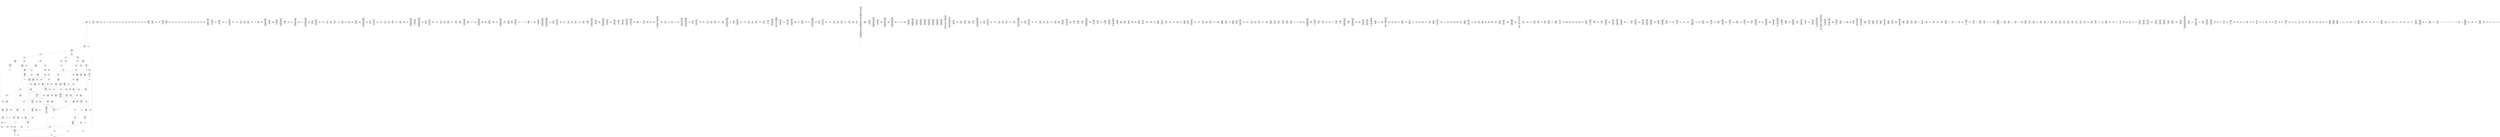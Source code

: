 /* Generated by GvGen v.1.0 (https://www.github.com/stricaud/gvgen) */

digraph G {
compound=true;
   node1 [label="[anywhere]"];
   node2 [label="# 0x0
PUSHX Data
PUSHX Data
MSTORE
CALLVALUE
ISZERO
PUSHX Data
JUMPI
"];
   node3 [label="# 0xc
PUSHX Data
REVERT
"];
   node4 [label="# 0x10
JUMPDEST
PUSHX LogicData
CALLDATASIZE
LT
PUSHX Data
JUMPI
"];
   node5 [label="# 0x1a
PUSHX Data
CALLDATALOAD
PUSHX BitData
SHR
PUSHX LogicData
GT
PUSHX Data
JUMPI
"];
   node6 [label="# 0x2b
PUSHX LogicData
GT
PUSHX Data
JUMPI
"];
   node7 [label="# 0x36
PUSHX LogicData
EQ
PUSHX Data
JUMPI
"];
   node8 [label="# 0x41
PUSHX LogicData
EQ
PUSHX Data
JUMPI
"];
   node9 [label="# 0x4c
PUSHX LogicData
EQ
PUSHX Data
JUMPI
"];
   node10 [label="# 0x57
PUSHX LogicData
EQ
PUSHX Data
JUMPI
"];
   node11 [label="# 0x62
PUSHX LogicData
EQ
PUSHX Data
JUMPI
"];
   node12 [label="# 0x6d
PUSHX LogicData
EQ
PUSHX Data
JUMPI
"];
   node13 [label="# 0x78
PUSHX LogicData
EQ
PUSHX Data
JUMPI
"];
   node14 [label="# 0x83
PUSHX LogicData
EQ
PUSHX Data
JUMPI
"];
   node15 [label="# 0x8e
PUSHX LogicData
EQ
PUSHX Data
JUMPI
"];
   node16 [label="# 0x99
PUSHX LogicData
EQ
PUSHX Data
JUMPI
"];
   node17 [label="# 0xa4
PUSHX LogicData
EQ
PUSHX Data
JUMPI
"];
   node18 [label="# 0xaf
PUSHX Data
REVERT
"];
   node19 [label="# 0xb3
JUMPDEST
PUSHX LogicData
EQ
PUSHX Data
JUMPI
"];
   node20 [label="# 0xbf
PUSHX LogicData
EQ
PUSHX Data
JUMPI
"];
   node21 [label="# 0xca
PUSHX LogicData
EQ
PUSHX Data
JUMPI
"];
   node22 [label="# 0xd5
PUSHX LogicData
EQ
PUSHX Data
JUMPI
"];
   node23 [label="# 0xe0
PUSHX LogicData
EQ
PUSHX Data
JUMPI
"];
   node24 [label="# 0xeb
PUSHX LogicData
EQ
PUSHX Data
JUMPI
"];
   node25 [label="# 0xf6
PUSHX LogicData
EQ
PUSHX Data
JUMPI
"];
   node26 [label="# 0x101
PUSHX LogicData
EQ
PUSHX Data
JUMPI
"];
   node27 [label="# 0x10c
PUSHX LogicData
EQ
PUSHX Data
JUMPI
"];
   node28 [label="# 0x117
PUSHX LogicData
EQ
PUSHX Data
JUMPI
"];
   node29 [label="# 0x122
PUSHX Data
REVERT
"];
   node30 [label="# 0x126
JUMPDEST
PUSHX LogicData
GT
PUSHX Data
JUMPI
"];
   node31 [label="# 0x132
PUSHX LogicData
EQ
PUSHX Data
JUMPI
"];
   node32 [label="# 0x13d
PUSHX LogicData
EQ
PUSHX Data
JUMPI
"];
   node33 [label="# 0x148
PUSHX LogicData
EQ
PUSHX Data
JUMPI
"];
   node34 [label="# 0x153
PUSHX LogicData
EQ
PUSHX Data
JUMPI
"];
   node35 [label="# 0x15e
PUSHX LogicData
EQ
PUSHX Data
JUMPI
"];
   node36 [label="# 0x169
PUSHX LogicData
EQ
PUSHX Data
JUMPI
"];
   node37 [label="# 0x174
PUSHX LogicData
EQ
PUSHX Data
JUMPI
"];
   node38 [label="# 0x17f
PUSHX LogicData
EQ
PUSHX Data
JUMPI
"];
   node39 [label="# 0x18a
PUSHX LogicData
EQ
PUSHX Data
JUMPI
"];
   node40 [label="# 0x195
PUSHX LogicData
EQ
PUSHX Data
JUMPI
"];
   node41 [label="# 0x1a0
PUSHX Data
REVERT
"];
   node42 [label="# 0x1a4
JUMPDEST
PUSHX LogicData
EQ
PUSHX Data
JUMPI
"];
   node43 [label="# 0x1b0
PUSHX LogicData
EQ
PUSHX Data
JUMPI
"];
   node44 [label="# 0x1bb
PUSHX LogicData
EQ
PUSHX Data
JUMPI
"];
   node45 [label="# 0x1c6
PUSHX LogicData
EQ
PUSHX Data
JUMPI
"];
   node46 [label="# 0x1d1
PUSHX LogicData
EQ
PUSHX Data
JUMPI
"];
   node47 [label="# 0x1dc
PUSHX LogicData
EQ
PUSHX Data
JUMPI
"];
   node48 [label="# 0x1e7
PUSHX LogicData
EQ
PUSHX Data
JUMPI
"];
   node49 [label="# 0x1f2
PUSHX LogicData
EQ
PUSHX Data
JUMPI
"];
   node50 [label="# 0x1fd
PUSHX LogicData
EQ
PUSHX Data
JUMPI
"];
   node51 [label="# 0x208
PUSHX LogicData
EQ
PUSHX Data
JUMPI
"];
   node52 [label="# 0x213
JUMPDEST
PUSHX Data
REVERT
"];
   node53 [label="# 0x218
JUMPDEST
PUSHX Data
PUSHX Data
CALLDATASIZE
PUSHX Data
PUSHX Data
JUMP
"];
   node54 [label="# 0x226
JUMPDEST
PUSHX Data
JUMP
"];
   node55 [label="# 0x22b
JUMPDEST
PUSHX MemData
MLOAD
ISZERO
ISZERO
MSTORE
PUSHX ArithData
ADD
"];
   node56 [label="# 0x237
JUMPDEST
PUSHX MemData
MLOAD
SUB
RETURN
"];
   node57 [label="# 0x240
JUMPDEST
PUSHX Data
PUSHX Data
JUMP
"];
   node58 [label="# 0x248
JUMPDEST
PUSHX MemData
MLOAD
PUSHX Data
PUSHX Data
JUMP
"];
   node59 [label="# 0x255
JUMPDEST
PUSHX Data
PUSHX Data
CALLDATASIZE
PUSHX Data
PUSHX Data
JUMP
"];
   node60 [label="# 0x263
JUMPDEST
PUSHX Data
JUMP
"];
   node61 [label="# 0x268
JUMPDEST
PUSHX MemData
MLOAD
PUSHX ArithData
PUSHX BitData
PUSHX BitData
SHL
SUB
AND
MSTORE
PUSHX ArithData
ADD
PUSHX Data
JUMP
"];
   node62 [label="# 0x280
JUMPDEST
PUSHX Data
PUSHX Data
CALLDATASIZE
PUSHX Data
PUSHX Data
JUMP
"];
   node63 [label="# 0x28e
JUMPDEST
PUSHX Data
JUMP
"];
   node64 [label="# 0x293
JUMPDEST
STOP
"];
   node65 [label="# 0x295
JUMPDEST
PUSHX Data
PUSHX Data
CALLDATASIZE
PUSHX Data
PUSHX Data
JUMP
"];
   node66 [label="# 0x2a3
JUMPDEST
PUSHX Data
JUMP
"];
   node67 [label="# 0x2a8
JUMPDEST
PUSHX StorData
SLOAD
"];
   node68 [label="# 0x2ac
JUMPDEST
PUSHX MemData
MLOAD
MSTORE
PUSHX ArithData
ADD
PUSHX Data
JUMP
"];
   node69 [label="# 0x2ba
JUMPDEST
PUSHX Data
PUSHX Data
JUMP
"];
   node70 [label="# 0x2e1
JUMPDEST
PUSHX Data
PUSHX Data
CALLDATASIZE
PUSHX Data
PUSHX Data
JUMP
"];
   node71 [label="# 0x2ef
JUMPDEST
PUSHX Data
JUMP
"];
   node72 [label="# 0x2f4
JUMPDEST
PUSHX Data
PUSHX Data
CALLDATASIZE
PUSHX Data
PUSHX Data
JUMP
"];
   node73 [label="# 0x302
JUMPDEST
PUSHX Data
JUMP
"];
   node74 [label="# 0x307
JUMPDEST
PUSHX Data
PUSHX Data
CALLDATASIZE
PUSHX Data
PUSHX Data
JUMP
"];
   node75 [label="# 0x315
JUMPDEST
PUSHX Data
JUMP
"];
   node76 [label="# 0x31a
JUMPDEST
PUSHX Data
PUSHX Data
JUMP
"];
   node77 [label="# 0x322
JUMPDEST
PUSHX MemData
MLOAD
PUSHX BitData
AND
MSTORE
PUSHX ArithData
ADD
PUSHX Data
JUMP
"];
   node78 [label="# 0x334
JUMPDEST
PUSHX Data
PUSHX Data
CALLDATASIZE
PUSHX Data
PUSHX Data
JUMP
"];
   node79 [label="# 0x342
JUMPDEST
PUSHX Data
JUMP
"];
   node80 [label="# 0x347
JUMPDEST
PUSHX Data
PUSHX Data
CALLDATASIZE
PUSHX Data
PUSHX Data
JUMP
"];
   node81 [label="# 0x355
JUMPDEST
PUSHX Data
JUMP
"];
   node82 [label="# 0x35a
JUMPDEST
PUSHX Data
PUSHX Data
CALLDATASIZE
PUSHX Data
PUSHX Data
JUMP
"];
   node83 [label="# 0x368
JUMPDEST
PUSHX Data
JUMP
"];
   node84 [label="# 0x36d
JUMPDEST
PUSHX Data
PUSHX Data
CALLDATASIZE
PUSHX Data
PUSHX Data
JUMP
"];
   node85 [label="# 0x37b
JUMPDEST
PUSHX Data
JUMP
"];
   node86 [label="# 0x380
JUMPDEST
PUSHX Data
PUSHX Data
CALLDATASIZE
PUSHX Data
PUSHX Data
JUMP
"];
   node87 [label="# 0x38e
JUMPDEST
PUSHX Data
JUMP
"];
   node88 [label="# 0x393
JUMPDEST
PUSHX Data
PUSHX Data
CALLDATASIZE
PUSHX Data
PUSHX Data
JUMP
"];
   node89 [label="# 0x3a1
JUMPDEST
PUSHX Data
JUMP
"];
   node90 [label="# 0x3a6
JUMPDEST
PUSHX Data
PUSHX Data
CALLDATASIZE
PUSHX Data
PUSHX Data
JUMP
"];
   node91 [label="# 0x3b4
JUMPDEST
PUSHX Data
JUMP
"];
   node92 [label="# 0x3b9
JUMPDEST
PUSHX Data
PUSHX Data
CALLDATASIZE
PUSHX Data
PUSHX Data
JUMP
"];
   node93 [label="# 0x3c7
JUMPDEST
PUSHX Data
JUMP
"];
   node94 [label="# 0x3cc
JUMPDEST
PUSHX Data
PUSHX Data
CALLDATASIZE
PUSHX Data
PUSHX Data
JUMP
"];
   node95 [label="# 0x3da
JUMPDEST
PUSHX Data
PUSHX Data
MSTORE
PUSHX Data
MSTORE
PUSHX Data
SHA3
SLOAD
PUSHX BitData
AND
JUMP
"];
   node96 [label="# 0x3f2
JUMPDEST
PUSHX MemData
MLOAD
PUSHX BitData
AND
MSTORE
PUSHX ArithData
ADD
PUSHX Data
JUMP
"];
   node97 [label="# 0x407
JUMPDEST
PUSHX Data
PUSHX Data
CALLDATASIZE
PUSHX Data
PUSHX Data
JUMP
"];
   node98 [label="# 0x415
JUMPDEST
PUSHX Data
JUMP
"];
   node99 [label="# 0x41a
JUMPDEST
PUSHX Data
PUSHX Data
JUMP
"];
   node100 [label="# 0x422
JUMPDEST
PUSHX Data
PUSHX Data
CALLDATASIZE
PUSHX Data
PUSHX Data
JUMP
"];
   node101 [label="# 0x430
JUMPDEST
PUSHX Data
JUMP
"];
   node102 [label="# 0x435
JUMPDEST
PUSHX MemData
MLOAD
PUSHX ArithData
PUSHX BitData
PUSHX BitData
SHL
SUB
AND
MSTORE
PUSHX ArithData
ADD
PUSHX Data
JUMP
"];
   node103 [label="# 0x44d
JUMPDEST
PUSHX Data
PUSHX Data
CALLDATASIZE
PUSHX Data
PUSHX Data
JUMP
"];
   node104 [label="# 0x45b
JUMPDEST
PUSHX Data
PUSHX Data
MSTORE
PUSHX Data
MSTORE
PUSHX Data
SHA3
SLOAD
JUMP
"];
   node105 [label="# 0x46d
JUMPDEST
PUSHX Data
PUSHX Data
JUMP
"];
   node106 [label="# 0x475
JUMPDEST
PUSHX Data
PUSHX Data
JUMP
"];
   node107 [label="# 0x47d
JUMPDEST
PUSHX Data
PUSHX Data
CALLDATASIZE
PUSHX Data
PUSHX Data
JUMP
"];
   node108 [label="# 0x48b
JUMPDEST
PUSHX Data
JUMP
"];
   node109 [label="# 0x490
JUMPDEST
PUSHX Data
PUSHX Data
CALLDATASIZE
PUSHX Data
PUSHX Data
JUMP
"];
   node110 [label="# 0x49e
JUMPDEST
PUSHX Data
JUMP
"];
   node111 [label="# 0x4a3
JUMPDEST
PUSHX Data
PUSHX Data
CALLDATASIZE
PUSHX Data
PUSHX Data
JUMP
"];
   node112 [label="# 0x4b1
JUMPDEST
PUSHX Data
JUMP
"];
   node113 [label="# 0x4b6
JUMPDEST
PUSHX Data
PUSHX Data
CALLDATASIZE
PUSHX Data
PUSHX Data
JUMP
"];
   node114 [label="# 0x4c4
JUMPDEST
PUSHX Data
JUMP
"];
   node115 [label="# 0x4c9
JUMPDEST
PUSHX Data
PUSHX Data
CALLDATASIZE
PUSHX Data
PUSHX Data
JUMP
"];
   node116 [label="# 0x4d7
JUMPDEST
PUSHX Data
JUMP
"];
   node117 [label="# 0x4dc
JUMPDEST
PUSHX Data
PUSHX Data
CALLDATASIZE
PUSHX Data
PUSHX Data
JUMP
"];
   node118 [label="# 0x4ea
JUMPDEST
PUSHX Data
JUMP
"];
   node119 [label="# 0x4ef
JUMPDEST
PUSHX Data
PUSHX Data
CALLDATASIZE
PUSHX Data
PUSHX Data
JUMP
"];
   node120 [label="# 0x4fd
JUMPDEST
PUSHX Data
JUMP
"];
   node121 [label="# 0x502
JUMPDEST
PUSHX Data
PUSHX Data
CALLDATASIZE
PUSHX Data
PUSHX Data
JUMP
"];
   node122 [label="# 0x510
JUMPDEST
PUSHX Data
JUMP
"];
   node123 [label="# 0x515
JUMPDEST
PUSHX Data
PUSHX Data
CALLDATASIZE
PUSHX Data
PUSHX Data
JUMP
"];
   node124 [label="# 0x523
JUMPDEST
PUSHX Data
JUMP
"];
   node125 [label="# 0x528
JUMPDEST
PUSHX Data
PUSHX Data
CALLDATASIZE
PUSHX Data
PUSHX Data
JUMP
"];
   node126 [label="# 0x536
JUMPDEST
PUSHX Data
JUMP
"];
   node127 [label="# 0x53b
JUMPDEST
PUSHX Data
PUSHX Data
JUMP
"];
   node128 [label="# 0x562
JUMPDEST
PUSHX Data
PUSHX Data
CALLDATASIZE
PUSHX Data
PUSHX Data
JUMP
"];
   node129 [label="# 0x570
JUMPDEST
PUSHX Data
JUMP
"];
   node130 [label="# 0x575
JUMPDEST
PUSHX Data
PUSHX Data
CALLDATASIZE
PUSHX Data
PUSHX Data
JUMP
"];
   node131 [label="# 0x583
JUMPDEST
PUSHX Data
JUMP
"];
   node132 [label="# 0x588
JUMPDEST
PUSHX Data
PUSHX Data
CALLDATASIZE
PUSHX Data
PUSHX Data
JUMP
"];
   node133 [label="# 0x596
JUMPDEST
PUSHX Data
PUSHX Data
MSTORE
PUSHX Data
MSTORE
PUSHX Data
SHA3
MSTORE
MSTORE
SHA3
SLOAD
PUSHX BitData
AND
PUSHX BitData
PUSHX BitData
SHL
DIV
PUSHX ArithData
PUSHX BitData
PUSHX BitData
SHL
SUB
AND
JUMP
"];
   node134 [label="# 0x5cb
JUMPDEST
PUSHX Data
MLOAD
PUSHX BitData
AND
MSTORE
PUSHX ArithData
PUSHX BitData
PUSHX BitData
SHL
SUB
AND
PUSHX ArithData
ADD
MSTORE
ADD
PUSHX Data
JUMP
"];
   node135 [label="# 0x5ef
JUMPDEST
PUSHX Data
PUSHX Data
CALLDATASIZE
PUSHX Data
PUSHX Data
JUMP
"];
   node136 [label="# 0x5fd
JUMPDEST
PUSHX Data
JUMP
"];
   node137 [label="# 0x602
JUMPDEST
PUSHX Data
PUSHX ArithData
PUSHX BitData
PUSHX BitData
SHL
SUB
NOT
AND
PUSHX BitData
PUSHX BitData
SHL
EQ
PUSHX Data
JUMPI
"];
   node138 [label="# 0x61e
PUSHX Data
PUSHX Data
JUMP
"];
   node139 [label="# 0x627
JUMPDEST
JUMP
"];
   node140 [label="# 0x62d
JUMPDEST
PUSHX Data
PUSHX StorData
SLOAD
PUSHX Data
PUSHX Data
JUMP
"];
   node141 [label="# 0x63c
JUMPDEST
PUSHX ArithData
ADD
PUSHX ArithData
DIV
MUL
PUSHX ArithData
ADD
PUSHX MemData
MLOAD
ADD
PUSHX Data
MSTORE
MSTORE
PUSHX ArithData
ADD
SLOAD
PUSHX Data
PUSHX Data
JUMP
"];
   node142 [label="# 0x668
JUMPDEST
ISZERO
PUSHX Data
JUMPI
"];
   node143 [label="# 0x66f
PUSHX LogicData
LT
PUSHX Data
JUMPI
"];
   node144 [label="# 0x677
PUSHX ArithData
SLOAD
DIV
MUL
MSTORE
PUSHX ArithData
ADD
PUSHX Data
JUMP
"];
   node145 [label="# 0x68a
JUMPDEST
ADD
PUSHX Data
MSTORE
PUSHX Data
PUSHX Data
SHA3
"];
   node146 [label="# 0x698
JUMPDEST
SLOAD
MSTORE
PUSHX ArithData
ADD
PUSHX ArithData
ADD
GT
PUSHX Data
JUMPI
"];
   node147 [label="# 0x6ac
SUB
PUSHX BitData
AND
ADD
"];
   node148 [label="# 0x6b5
JUMPDEST
JUMP
"];
   node149 [label="# 0x6bf
JUMPDEST
PUSHX Data
PUSHX Data
PUSHX Data
JUMP
"];
   node150 [label="# 0x6ca
JUMPDEST
PUSHX Data
JUMPI
"];
   node151 [label="# 0x6cf
PUSHX MemData
MLOAD
PUSHX BitData
PUSHX BitData
SHL
MSTORE
PUSHX Data
PUSHX ArithData
ADD
MSTORE
PUSHX Data
PUSHX ArithData
ADD
MSTORE
PUSHX Data
PUSHX ArithData
ADD
MSTORE
PUSHX BitData
PUSHX BitData
SHL
PUSHX ArithData
ADD
MSTORE
PUSHX ArithData
ADD
"];
   node152 [label="# 0x727
JUMPDEST
PUSHX MemData
MLOAD
SUB
REVERT
"];
   node153 [label="# 0x730
JUMPDEST
PUSHX Data
MSTORE
PUSHX Data
PUSHX Data
MSTORE
PUSHX Data
SHA3
SLOAD
PUSHX ArithData
PUSHX BitData
PUSHX BitData
SHL
SUB
AND
JUMP
"];
   node154 [label="# 0x74c
JUMPDEST
PUSHX Data
PUSHX Data
PUSHX Data
JUMP
"];
   node155 [label="# 0x757
JUMPDEST
PUSHX ArithData
PUSHX BitData
PUSHX BitData
SHL
SUB
AND
PUSHX ArithData
PUSHX BitData
PUSHX BitData
SHL
SUB
AND
EQ
ISZERO
PUSHX Data
JUMPI
"];
   node156 [label="# 0x774
PUSHX MemData
MLOAD
PUSHX BitData
PUSHX BitData
SHL
MSTORE
PUSHX Data
PUSHX ArithData
ADD
MSTORE
PUSHX Data
PUSHX ArithData
ADD
MSTORE
PUSHX Data
PUSHX ArithData
ADD
MSTORE
PUSHX BitData
PUSHX BitData
SHL
PUSHX ArithData
ADD
MSTORE
PUSHX ArithData
ADD
PUSHX Data
JUMP
"];
   node157 [label="# 0x7c5
JUMPDEST
CALLER
PUSHX ArithData
PUSHX BitData
PUSHX BitData
SHL
SUB
AND
EQ
PUSHX Data
JUMPI
"];
   node158 [label="# 0x7d7
PUSHX Data
CALLER
PUSHX Data
JUMP
"];
   node159 [label="# 0x7e1
JUMPDEST
PUSHX Data
JUMPI
"];
   node160 [label="# 0x7e6
PUSHX MemData
MLOAD
PUSHX BitData
PUSHX BitData
SHL
MSTORE
PUSHX Data
PUSHX ArithData
ADD
MSTORE
PUSHX Data
PUSHX ArithData
ADD
MSTORE
PUSHX Data
PUSHX ArithData
ADD
MSTORE
PUSHX BitData
PUSHX BitData
SHL
PUSHX ArithData
ADD
MSTORE
PUSHX ArithData
ADD
PUSHX Data
JUMP
"];
   node161 [label="# 0x84e
JUMPDEST
PUSHX Data
PUSHX Data
JUMP
"];
   node162 [label="# 0x858
JUMPDEST
JUMP
"];
   node163 [label="# 0x85d
JUMPDEST
PUSHX Data
PUSHX Data
PUSHX MemData
MLOAD
PUSHX ArithData
ADD
PUSHX Data
MSTORE
PUSHX Data
MSTORE
PUSHX ArithData
ADD
PUSHX BitData
PUSHX BitData
SHL
MSTORE
PUSHX StorData
SLOAD
PUSHX ArithData
MUL
PUSHX ArithData
ADD
PUSHX MemData
MLOAD
ADD
PUSHX Data
MSTORE
MSTORE
PUSHX ArithData
ADD
PUSHX Data
"];
   node164 [label="# 0x8a2
JUMPDEST
LT
ISZERO
PUSHX Data
JUMPI
"];
   node165 [label="# 0x8ab
PUSHX Data
MSTORE
PUSHX Data
PUSHX Data
SHA3
ADD
SLOAD
PUSHX Data
PUSHX Data
JUMP
"];
   node166 [label="# 0x8c1
JUMPDEST
PUSHX ArithData
ADD
PUSHX ArithData
DIV
MUL
PUSHX ArithData
ADD
PUSHX MemData
MLOAD
ADD
PUSHX Data
MSTORE
MSTORE
PUSHX ArithData
ADD
SLOAD
PUSHX Data
PUSHX Data
JUMP
"];
   node167 [label="# 0x8ed
JUMPDEST
ISZERO
PUSHX Data
JUMPI
"];
   node168 [label="# 0x8f4
PUSHX LogicData
LT
PUSHX Data
JUMPI
"];
   node169 [label="# 0x8fc
PUSHX ArithData
SLOAD
DIV
MUL
MSTORE
PUSHX ArithData
ADD
PUSHX Data
JUMP
"];
   node170 [label="# 0x90f
JUMPDEST
ADD
PUSHX Data
MSTORE
PUSHX Data
PUSHX Data
SHA3
"];
   node171 [label="# 0x91d
JUMPDEST
SLOAD
MSTORE
PUSHX ArithData
ADD
PUSHX ArithData
ADD
GT
PUSHX Data
JUMPI
"];
   node172 [label="# 0x931
SUB
PUSHX BitData
AND
ADD
"];
   node173 [label="# 0x93a
JUMPDEST
MSTORE
PUSHX ArithData
ADD
PUSHX ArithData
ADD
PUSHX Data
JUMP
"];
   node174 [label="# 0x94e
JUMPDEST
PUSHX Data
JUMP
"];
   node175 [label="# 0x957
JUMPDEST
PUSHX Data
CALLER
PUSHX Data
JUMP
"];
   node176 [label="# 0x961
JUMPDEST
PUSHX Data
JUMPI
"];
   node177 [label="# 0x966
PUSHX MemData
MLOAD
PUSHX BitData
PUSHX BitData
SHL
MSTORE
PUSHX ArithData
ADD
PUSHX Data
PUSHX Data
JUMP
"];
   node178 [label="# 0x97d
JUMPDEST
PUSHX Data
PUSHX Data
JUMP
"];
   node179 [label="# 0x988
JUMPDEST
PUSHX Data
PUSHX Data
PUSHX MemData
MLOAD
PUSHX ArithData
ADD
PUSHX Data
MSTORE
PUSHX Data
MSTORE
PUSHX ArithData
ADD
PUSHX BitData
PUSHX BitData
SHL
MSTORE
PUSHX StorData
SLOAD
PUSHX ArithData
MUL
PUSHX ArithData
ADD
PUSHX MemData
MLOAD
ADD
PUSHX Data
MSTORE
MSTORE
PUSHX ArithData
ADD
PUSHX Data
"];
   node180 [label="# 0x9d0
JUMPDEST
LT
ISZERO
PUSHX Data
JUMPI
"];
   node181 [label="# 0x9d9
PUSHX Data
MSTORE
PUSHX Data
PUSHX Data
SHA3
ADD
SLOAD
PUSHX Data
PUSHX Data
JUMP
"];
   node182 [label="# 0x9ef
JUMPDEST
PUSHX ArithData
ADD
PUSHX ArithData
DIV
MUL
PUSHX ArithData
ADD
PUSHX MemData
MLOAD
ADD
PUSHX Data
MSTORE
MSTORE
PUSHX ArithData
ADD
SLOAD
PUSHX Data
PUSHX Data
JUMP
"];
   node183 [label="# 0xa1b
JUMPDEST
ISZERO
PUSHX Data
JUMPI
"];
   node184 [label="# 0xa22
PUSHX LogicData
LT
PUSHX Data
JUMPI
"];
   node185 [label="# 0xa2a
PUSHX ArithData
SLOAD
DIV
MUL
MSTORE
PUSHX ArithData
ADD
PUSHX Data
JUMP
"];
   node186 [label="# 0xa3d
JUMPDEST
ADD
PUSHX Data
MSTORE
PUSHX Data
PUSHX Data
SHA3
"];
   node187 [label="# 0xa4b
JUMPDEST
SLOAD
MSTORE
PUSHX ArithData
ADD
PUSHX ArithData
ADD
GT
PUSHX Data
JUMPI
"];
   node188 [label="# 0xa5f
SUB
PUSHX BitData
AND
ADD
"];
   node189 [label="# 0xa68
JUMPDEST
MSTORE
PUSHX ArithData
ADD
PUSHX ArithData
ADD
PUSHX Data
JUMP
"];
   node190 [label="# 0xa7c
JUMPDEST
PUSHX Data
PUSHX Data
PUSHX Data
JUMP
"];
   node191 [label="# 0xa87
JUMPDEST
LT
PUSHX Data
JUMPI
"];
   node192 [label="# 0xa8e
PUSHX MemData
MLOAD
PUSHX BitData
PUSHX BitData
SHL
MSTORE
PUSHX Data
PUSHX ArithData
ADD
MSTORE
PUSHX Data
PUSHX ArithData
ADD
MSTORE
PUSHX Data
PUSHX ArithData
ADD
MSTORE
PUSHX BitData
PUSHX BitData
SHL
PUSHX ArithData
ADD
MSTORE
PUSHX ArithData
ADD
PUSHX Data
JUMP
"];
   node193 [label="# 0xae9
JUMPDEST
PUSHX ArithData
PUSHX BitData
PUSHX BitData
SHL
SUB
AND
PUSHX Data
MSTORE
PUSHX Data
PUSHX Data
MSTORE
PUSHX Data
SHA3
MSTORE
MSTORE
SHA3
SLOAD
JUMP
"];
   node194 [label="# 0xb12
JUMPDEST
PUSHX Data
PUSHX Data
PUSHX MemData
MLOAD
PUSHX ArithData
ADD
PUSHX Data
MSTORE
PUSHX Data
MSTORE
PUSHX ArithData
ADD
PUSHX BitData
PUSHX BitData
SHL
MSTORE
PUSHX StorData
SLOAD
PUSHX ArithData
MUL
PUSHX ArithData
ADD
PUSHX MemData
MLOAD
ADD
PUSHX Data
MSTORE
MSTORE
PUSHX ArithData
ADD
PUSHX Data
"];
   node195 [label="# 0xb58
JUMPDEST
LT
ISZERO
PUSHX Data
JUMPI
"];
   node196 [label="# 0xb61
PUSHX Data
MSTORE
PUSHX Data
PUSHX Data
SHA3
ADD
SLOAD
PUSHX Data
PUSHX Data
JUMP
"];
   node197 [label="# 0xb77
JUMPDEST
PUSHX ArithData
ADD
PUSHX ArithData
DIV
MUL
PUSHX ArithData
ADD
PUSHX MemData
MLOAD
ADD
PUSHX Data
MSTORE
MSTORE
PUSHX ArithData
ADD
SLOAD
PUSHX Data
PUSHX Data
JUMP
"];
   node198 [label="# 0xba3
JUMPDEST
ISZERO
PUSHX Data
JUMPI
"];
   node199 [label="# 0xbaa
PUSHX LogicData
LT
PUSHX Data
JUMPI
"];
   node200 [label="# 0xbb2
PUSHX ArithData
SLOAD
DIV
MUL
MSTORE
PUSHX ArithData
ADD
PUSHX Data
JUMP
"];
   node201 [label="# 0xbc5
JUMPDEST
ADD
PUSHX Data
MSTORE
PUSHX Data
PUSHX Data
SHA3
"];
   node202 [label="# 0xbd3
JUMPDEST
SLOAD
MSTORE
PUSHX ArithData
ADD
PUSHX ArithData
ADD
GT
PUSHX Data
JUMPI
"];
   node203 [label="# 0xbe7
SUB
PUSHX BitData
AND
ADD
"];
   node204 [label="# 0xbf0
JUMPDEST
MSTORE
PUSHX ArithData
ADD
PUSHX ArithData
ADD
PUSHX Data
JUMP
"];
   node205 [label="# 0xc04
JUMPDEST
PUSHX LogicData
PUSHX StorData
SLOAD
EQ
ISZERO
PUSHX Data
JUMPI
"];
   node206 [label="# 0xc10
PUSHX MemData
MLOAD
PUSHX BitData
PUSHX BitData
SHL
MSTORE
PUSHX Data
PUSHX ArithData
ADD
MSTORE
PUSHX Data
PUSHX ArithData
ADD
MSTORE
PUSHX Data
PUSHX ArithData
ADD
MSTORE
PUSHX ArithData
ADD
PUSHX Data
JUMP
"];
   node207 [label="# 0xc57
JUMPDEST
PUSHX Data
PUSHX Data
SSTORE
ISZERO
ISZERO
PUSHX Data
JUMPI
"];
   node208 [label="# 0xc66
PUSHX LogicData
LT
"];
   node209 [label="# 0xc6c
JUMPDEST
PUSHX Data
JUMPI
"];
   node210 [label="# 0xc71
PUSHX MemData
MLOAD
PUSHX BitData
PUSHX BitData
SHL
MSTORE
PUSHX Data
PUSHX ArithData
ADD
MSTORE
PUSHX Data
PUSHX ArithData
ADD
MSTORE
PUSHX BitData
PUSHX BitData
SHL
PUSHX ArithData
ADD
MSTORE
PUSHX ArithData
ADD
PUSHX Data
JUMP
"];
   node211 [label="# 0xcab
JUMPDEST
PUSHX Data
CALLER
PUSHX Data
JUMP
"];
   node212 [label="# 0xcb5
JUMPDEST
PUSHX Data
PUSHX Data
SSTORE
JUMP
"];
   node213 [label="# 0xcbd
JUMPDEST
PUSHX Data
PUSHX MemData
MLOAD
PUSHX ArithData
ADD
PUSHX Data
MSTORE
PUSHX Data
MSTORE
PUSHX Data
JUMP
"];
   node214 [label="# 0xcd8
JUMPDEST
PUSHX Data
PUSHX Data
PUSHX StorData
SLOAD
JUMP
"];
   node215 [label="# 0xce3
JUMPDEST
LT
PUSHX Data
JUMPI
"];
   node216 [label="# 0xcea
PUSHX MemData
MLOAD
PUSHX BitData
PUSHX BitData
SHL
MSTORE
PUSHX Data
PUSHX ArithData
ADD
MSTORE
PUSHX Data
PUSHX ArithData
ADD
MSTORE
PUSHX Data
PUSHX ArithData
ADD
MSTORE
PUSHX BitData
PUSHX BitData
SHL
PUSHX ArithData
ADD
MSTORE
PUSHX ArithData
ADD
PUSHX Data
JUMP
"];
   node217 [label="# 0xd46
JUMPDEST
PUSHX StorData
SLOAD
LT
PUSHX Data
JUMPI
"];
   node218 [label="# 0xd52
PUSHX BitData
PUSHX BitData
SHL
PUSHX Data
MSTORE
PUSHX Data
PUSHX Data
MSTORE
PUSHX Data
PUSHX Data
REVERT
"];
   node219 [label="# 0xd67
JUMPDEST
PUSHX Data
MSTORE
PUSHX Data
PUSHX Data
SHA3
ADD
SLOAD
JUMP
"];
   node220 [label="# 0xd79
JUMPDEST
PUSHX ArithData
PUSHX BitData
PUSHX BitData
SHL
SUB
AND
PUSHX Data
MSTORE
PUSHX Data
PUSHX Data
MSTORE
PUSHX Data
SHA3
SLOAD
AND
ISZERO
PUSHX Data
JUMPI
"];
   node221 [label="# 0xd9d
PUSHX Data
JUMP
"];
   node222 [label="# 0xda2
JUMPDEST
"];
   node223 [label="# 0xda4
JUMPDEST
JUMP
"];
   node224 [label="# 0xdab
JUMPDEST
PUSHX ArithData
PUSHX BitData
PUSHX BitData
SHL
SUB
AND
PUSHX Data
JUMPI
"];
   node225 [label="# 0xdba
CALLER
"];
   node226 [label="# 0xdbc
JUMPDEST
PUSHX Data
CALLER
PUSHX Data
JUMP
"];
   node227 [label="# 0xdc6
JUMPDEST
JUMP
"];
   node228 [label="# 0xdc9
JUMPDEST
PUSHX Data
MSTORE
PUSHX Data
PUSHX Data
MSTORE
PUSHX Data
SHA3
SLOAD
PUSHX ArithData
PUSHX BitData
PUSHX BitData
SHL
SUB
AND
PUSHX Data
JUMPI
"];
   node229 [label="# 0xde7
PUSHX MemData
MLOAD
PUSHX BitData
PUSHX BitData
SHL
MSTORE
PUSHX Data
PUSHX ArithData
ADD
MSTORE
PUSHX Data
PUSHX ArithData
ADD
MSTORE
PUSHX Data
PUSHX ArithData
ADD
MSTORE
PUSHX BitData
PUSHX BitData
SHL
PUSHX ArithData
ADD
MSTORE
PUSHX ArithData
ADD
PUSHX Data
JUMP
"];
   node230 [label="# 0xe40
JUMPDEST
PUSHX Data
PUSHX Data
PUSHX MemData
MLOAD
PUSHX ArithData
ADD
PUSHX Data
MSTORE
PUSHX Data
MSTORE
PUSHX ArithData
ADD
PUSHX BitData
PUSHX BitData
SHL
MSTORE
PUSHX StorData
SLOAD
PUSHX ArithData
MUL
PUSHX ArithData
ADD
PUSHX MemData
MLOAD
ADD
PUSHX Data
MSTORE
MSTORE
PUSHX ArithData
ADD
PUSHX Data
"];
   node231 [label="# 0xe85
JUMPDEST
LT
ISZERO
PUSHX Data
JUMPI
"];
   node232 [label="# 0xe8e
PUSHX Data
MSTORE
PUSHX Data
PUSHX Data
SHA3
ADD
SLOAD
PUSHX Data
PUSHX Data
JUMP
"];
   node233 [label="# 0xea4
JUMPDEST
PUSHX ArithData
ADD
PUSHX ArithData
DIV
MUL
PUSHX ArithData
ADD
PUSHX MemData
MLOAD
ADD
PUSHX Data
MSTORE
MSTORE
PUSHX ArithData
ADD
SLOAD
PUSHX Data
PUSHX Data
JUMP
"];
   node234 [label="# 0xed0
JUMPDEST
ISZERO
PUSHX Data
JUMPI
"];
   node235 [label="# 0xed7
PUSHX LogicData
LT
PUSHX Data
JUMPI
"];
   node236 [label="# 0xedf
PUSHX ArithData
SLOAD
DIV
MUL
MSTORE
PUSHX ArithData
ADD
PUSHX Data
JUMP
"];
   node237 [label="# 0xef2
JUMPDEST
ADD
PUSHX Data
MSTORE
PUSHX Data
PUSHX Data
SHA3
"];
   node238 [label="# 0xf00
JUMPDEST
SLOAD
MSTORE
PUSHX ArithData
ADD
PUSHX ArithData
ADD
GT
PUSHX Data
JUMPI
"];
   node239 [label="# 0xf14
SUB
PUSHX BitData
AND
ADD
"];
   node240 [label="# 0xf1d
JUMPDEST
MSTORE
PUSHX ArithData
ADD
PUSHX ArithData
ADD
PUSHX Data
JUMP
"];
   node241 [label="# 0xf31
JUMPDEST
PUSHX Data
PUSHX ArithData
PUSHX BitData
PUSHX BitData
SHL
SUB
AND
PUSHX Data
JUMPI
"];
   node242 [label="# 0xf42
PUSHX MemData
MLOAD
PUSHX BitData
PUSHX BitData
SHL
MSTORE
PUSHX Data
PUSHX ArithData
ADD
MSTORE
PUSHX Data
PUSHX ArithData
ADD
MSTORE
PUSHX Data
PUSHX ArithData
ADD
MSTORE
PUSHX BitData
PUSHX BitData
SHL
PUSHX ArithData
ADD
MSTORE
PUSHX ArithData
ADD
PUSHX Data
JUMP
"];
   node243 [label="# 0xf9c
JUMPDEST
PUSHX ArithData
PUSHX BitData
PUSHX BitData
SHL
SUB
AND
PUSHX Data
MSTORE
PUSHX Data
PUSHX Data
MSTORE
PUSHX Data
SHA3
SLOAD
JUMP
"];
   node244 [label="# 0xfb8
JUMPDEST
CALLER
PUSHX Data
PUSHX Data
JUMP
"];
   node245 [label="# 0xfc1
JUMPDEST
PUSHX ArithData
PUSHX BitData
PUSHX BitData
SHL
SUB
AND
EQ
PUSHX Data
JUMPI
"];
   node246 [label="# 0xfd0
PUSHX MemData
MLOAD
PUSHX BitData
PUSHX BitData
SHL
MSTORE
PUSHX ArithData
ADD
PUSHX Data
PUSHX Data
JUMP
"];
   node247 [label="# 0xfe7
JUMPDEST
PUSHX Data
PUSHX Data
PUSHX Data
JUMP
"];
   node248 [label="# 0xff1
JUMPDEST
JUMP
"];
   node249 [label="# 0xff3
JUMPDEST
PUSHX Data
NUMBER
LT
PUSHX Data
JUMPI
"];
   node250 [label="# 0xffd
PUSHX MemData
MLOAD
PUSHX BitData
PUSHX BitData
SHL
MSTORE
PUSHX Data
PUSHX ArithData
ADD
MSTORE
PUSHX Data
PUSHX ArithData
ADD
MSTORE
PUSHX Data
PUSHX ArithData
ADD
MSTORE
PUSHX BitData
PUSHX BitData
SHL
PUSHX ArithData
ADD
MSTORE
PUSHX ArithData
ADD
PUSHX Data
JUMP
"];
   node251 [label="# 0x1064
JUMPDEST
PUSHX ArithData
PUSHX BitData
PUSHX BitData
SHL
SUB
AND
PUSHX Data
MSTORE
PUSHX Data
PUSHX Data
MSTORE
PUSHX Data
SHA3
SLOAD
PUSHX BitData
AND
PUSHX Data
JUMPI
"];
   node252 [label="# 0x1089
PUSHX Data
PUSHX Data
JUMP
"];
   node253 [label="# 0x1092
JUMPDEST
PUSHX ArithData
PUSHX BitData
PUSHX BitData
SHL
SUB
AND
PUSHX Data
MSTORE
PUSHX Data
PUSHX Data
MSTORE
PUSHX Data
SHA3
PUSHX Data
PUSHX Data
PUSHX Data
JUMP
"];
   node254 [label="# 0x10b7
JUMPDEST
PUSHX BitData
AND
MSTORE
PUSHX ArithData
ADD
MSTORE
PUSHX ArithData
ADD
PUSHX Data
SHA3
SLOAD
AND
GT
PUSHX Data
JUMPI
"];
   node255 [label="# 0x10d7
PUSHX ArithData
PUSHX BitData
PUSHX BitData
SHL
SUB
AND
PUSHX Data
MSTORE
PUSHX Data
PUSHX Data
MSTORE
PUSHX Data
SHA3
PUSHX Data
PUSHX Data
PUSHX Data
JUMP
"];
   node256 [label="# 0x10fa
JUMPDEST
PUSHX BitData
AND
MSTORE
PUSHX ArithData
ADD
MSTORE
PUSHX ArithData
ADD
PUSHX Data
SHA3
SLOAD
PUSHX BitData
PUSHX BitData
SHL
DIV
PUSHX ArithData
PUSHX BitData
PUSHX BitData
SHL
SUB
AND
PUSHX Data
JUMP
"];
   node257 [label="# 0x112a
JUMPDEST
PUSHX ArithData
PUSHX BitData
PUSHX BitData
SHL
SUB
AND
PUSHX Data
MSTORE
PUSHX Data
PUSHX Data
MSTORE
PUSHX Data
SHA3
MSTORE
MSTORE
SHA3
SLOAD
PUSHX BitData
AND
LT
ISZERO
PUSHX Data
JUMPI
"];
   node258 [label="# 0x115c
PUSHX Data
PUSHX Data
JUMP
"];
   node259 [label="# 0x1165
JUMPDEST
PUSHX Data
PUSHX Data
PUSHX Data
PUSHX Data
JUMP
"];
   node260 [label="# 0x1173
JUMPDEST
"];
   node261 [label="# 0x1176
JUMPDEST
PUSHX BitData
AND
PUSHX BitData
AND
GT
ISZERO
PUSHX Data
JUMPI
"];
   node262 [label="# 0x118b
PUSHX Data
PUSHX Data
PUSHX Data
PUSHX Data
JUMP
"];
   node263 [label="# 0x1198
JUMPDEST
PUSHX Data
PUSHX Data
JUMP
"];
   node264 [label="# 0x11a2
JUMPDEST
PUSHX Data
PUSHX Data
JUMP
"];
   node265 [label="# 0x11ac
JUMPDEST
PUSHX ArithData
PUSHX BitData
PUSHX BitData
SHL
SUB
AND
PUSHX Data
MSTORE
PUSHX Data
PUSHX ArithData
MSTORE
PUSHX Data
SHA3
PUSHX BitData
AND
MSTORE
MSTORE
SHA3
MLOAD
ADD
MSTORE
SLOAD
AND
MSTORE
PUSHX BitData
PUSHX BitData
SHL
DIV
PUSHX ArithData
PUSHX BitData
PUSHX BitData
SHL
SUB
AND
ADD
MSTORE
EQ
ISZERO
PUSHX Data
JUMPI
"];
   node266 [label="# 0x120a
PUSHX ArithData
ADD
MLOAD
PUSHX Data
JUMP
"];
   node267 [label="# 0x1219
JUMPDEST
MLOAD
PUSHX BitData
AND
GT
ISZERO
PUSHX Data
JUMPI
"];
   node268 [label="# 0x1229
PUSHX Data
JUMP
"];
   node269 [label="# 0x1230
JUMPDEST
PUSHX Data
PUSHX Data
PUSHX Data
JUMP
"];
   node270 [label="# 0x123b
JUMPDEST
"];
   node271 [label="# 0x123e
JUMPDEST
PUSHX Data
JUMP
"];
   node272 [label="# 0x1245
JUMPDEST
PUSHX ArithData
PUSHX BitData
PUSHX BitData
SHL
SUB
AND
PUSHX Data
MSTORE
PUSHX Data
PUSHX Data
MSTORE
PUSHX Data
SHA3
PUSHX BitData
AND
MSTORE
MSTORE
SHA3
SLOAD
PUSHX ArithData
PUSHX BitData
PUSHX BitData
SHL
SUB
PUSHX BitData
PUSHX BitData
SHL
DIV
AND
JUMP
"];
   node273 [label="# 0x128a
JUMPDEST
PUSHX StorData
SLOAD
PUSHX ArithData
PUSHX BitData
PUSHX BitData
SHL
SUB
AND
JUMP
"];
   node274 [label="# 0x1299
JUMPDEST
PUSHX Data
PUSHX StorData
SLOAD
PUSHX Data
PUSHX Data
JUMP
"];
   node275 [label="# 0x12a8
JUMPDEST
PUSHX Data
PUSHX Data
PUSHX MemData
MLOAD
PUSHX ArithData
ADD
PUSHX Data
MSTORE
PUSHX Data
MSTORE
PUSHX ArithData
ADD
PUSHX BitData
PUSHX BitData
SHL
MSTORE
PUSHX StorData
SLOAD
PUSHX ArithData
MUL
PUSHX ArithData
ADD
PUSHX MemData
MLOAD
ADD
PUSHX Data
MSTORE
MSTORE
PUSHX ArithData
ADD
PUSHX Data
"];
   node276 [label="# 0x12ee
JUMPDEST
LT
ISZERO
PUSHX Data
JUMPI
"];
   node277 [label="# 0x12f7
PUSHX Data
MSTORE
PUSHX Data
PUSHX Data
SHA3
ADD
SLOAD
PUSHX Data
PUSHX Data
JUMP
"];
   node278 [label="# 0x130d
JUMPDEST
PUSHX ArithData
ADD
PUSHX ArithData
DIV
MUL
PUSHX ArithData
ADD
PUSHX MemData
MLOAD
ADD
PUSHX Data
MSTORE
MSTORE
PUSHX ArithData
ADD
SLOAD
PUSHX Data
PUSHX Data
JUMP
"];
   node279 [label="# 0x1339
JUMPDEST
ISZERO
PUSHX Data
JUMPI
"];
   node280 [label="# 0x1340
PUSHX LogicData
LT
PUSHX Data
JUMPI
"];
   node281 [label="# 0x1348
PUSHX ArithData
SLOAD
DIV
MUL
MSTORE
PUSHX ArithData
ADD
PUSHX Data
JUMP
"];
   node282 [label="# 0x135b
JUMPDEST
ADD
PUSHX Data
MSTORE
PUSHX Data
PUSHX Data
SHA3
"];
   node283 [label="# 0x1369
JUMPDEST
SLOAD
MSTORE
PUSHX ArithData
ADD
PUSHX ArithData
ADD
GT
PUSHX Data
JUMPI
"];
   node284 [label="# 0x137d
SUB
PUSHX BitData
AND
ADD
"];
   node285 [label="# 0x1386
JUMPDEST
MSTORE
PUSHX ArithData
ADD
PUSHX ArithData
ADD
PUSHX Data
JUMP
"];
   node286 [label="# 0x139a
JUMPDEST
PUSHX Data
PUSHX Data
PUSHX MemData
MLOAD
PUSHX ArithData
ADD
PUSHX Data
MSTORE
PUSHX Data
MSTORE
PUSHX ArithData
ADD
PUSHX BitData
PUSHX BitData
SHL
MSTORE
PUSHX StorData
SLOAD
PUSHX ArithData
MUL
PUSHX ArithData
ADD
PUSHX MemData
MLOAD
ADD
PUSHX Data
MSTORE
MSTORE
PUSHX ArithData
ADD
PUSHX Data
"];
   node287 [label="# 0x13e1
JUMPDEST
LT
ISZERO
PUSHX Data
JUMPI
"];
   node288 [label="# 0x13ea
PUSHX Data
MSTORE
PUSHX Data
PUSHX Data
SHA3
ADD
SLOAD
PUSHX Data
PUSHX Data
JUMP
"];
   node289 [label="# 0x1400
JUMPDEST
PUSHX ArithData
ADD
PUSHX ArithData
DIV
MUL
PUSHX ArithData
ADD
PUSHX MemData
MLOAD
ADD
PUSHX Data
MSTORE
MSTORE
PUSHX ArithData
ADD
SLOAD
PUSHX Data
PUSHX Data
JUMP
"];
   node290 [label="# 0x142c
JUMPDEST
ISZERO
PUSHX Data
JUMPI
"];
   node291 [label="# 0x1433
PUSHX LogicData
LT
PUSHX Data
JUMPI
"];
   node292 [label="# 0x143b
PUSHX ArithData
SLOAD
DIV
MUL
MSTORE
PUSHX ArithData
ADD
PUSHX Data
JUMP
"];
   node293 [label="# 0x144e
JUMPDEST
ADD
PUSHX Data
MSTORE
PUSHX Data
PUSHX Data
SHA3
"];
   node294 [label="# 0x145c
JUMPDEST
SLOAD
MSTORE
PUSHX ArithData
ADD
PUSHX ArithData
ADD
GT
PUSHX Data
JUMPI
"];
   node295 [label="# 0x1470
SUB
PUSHX BitData
AND
ADD
"];
   node296 [label="# 0x1479
JUMPDEST
MSTORE
PUSHX ArithData
ADD
PUSHX ArithData
ADD
PUSHX Data
JUMP
"];
   node297 [label="# 0x148d
JUMPDEST
PUSHX ArithData
PUSHX BitData
PUSHX BitData
SHL
SUB
AND
CALLER
EQ
ISZERO
PUSHX Data
JUMPI
"];
   node298 [label="# 0x149f
PUSHX MemData
MLOAD
PUSHX BitData
PUSHX BitData
SHL
MSTORE
PUSHX Data
PUSHX ArithData
ADD
MSTORE
PUSHX Data
PUSHX ArithData
ADD
MSTORE
PUSHX BitData
PUSHX BitData
SHL
PUSHX ArithData
ADD
MSTORE
PUSHX ArithData
ADD
PUSHX Data
JUMP
"];
   node299 [label="# 0x14e2
JUMPDEST
CALLER
PUSHX Data
MSTORE
PUSHX Data
PUSHX ArithData
MSTORE
PUSHX MemData
SHA3
PUSHX ArithData
PUSHX BitData
PUSHX BitData
SHL
SUB
AND
MSTORE
MSTORE
SHA3
SLOAD
PUSHX BitData
NOT
AND
ISZERO
ISZERO
OR
SSTORE
MLOAD
MSTORE
PUSHX Data
ADD
PUSHX MemData
MLOAD
SUB
LOGX
JUMP
"];
   node300 [label="# 0x154e
JUMPDEST
PUSHX ArithData
PUSHX BitData
PUSHX BitData
SHL
SUB
AND
PUSHX Data
MSTORE
PUSHX Data
PUSHX Data
MSTORE
PUSHX Data
SHA3
SLOAD
PUSHX BitData
AND
PUSHX Data
JUMPI
"];
   node301 [label="# 0x1573
PUSHX Data
PUSHX Data
JUMP
"];
   node302 [label="# 0x1579
JUMPDEST
PUSHX ArithData
PUSHX BitData
PUSHX BitData
SHL
SUB
AND
PUSHX Data
MSTORE
PUSHX Data
PUSHX Data
MSTORE
PUSHX Data
SHA3
PUSHX Data
PUSHX Data
PUSHX Data
JUMP
"];
   node303 [label="# 0x159d
JUMPDEST
PUSHX BitData
AND
MSTORE
PUSHX ArithData
ADD
MSTORE
PUSHX ArithData
ADD
PUSHX Data
SHA3
SLOAD
PUSHX BitData
PUSHX BitData
SHL
DIV
PUSHX ArithData
PUSHX BitData
PUSHX BitData
SHL
SUB
AND
JUMP
"];
   node304 [label="# 0x15cb
JUMPDEST
PUSHX Data
CALLER
PUSHX Data
JUMP
"];
   node305 [label="# 0x15d5
JUMPDEST
PUSHX Data
JUMPI
"];
   node306 [label="# 0x15da
PUSHX MemData
MLOAD
PUSHX BitData
PUSHX BitData
SHL
MSTORE
PUSHX ArithData
ADD
PUSHX Data
PUSHX Data
JUMP
"];
   node307 [label="# 0x15f1
JUMPDEST
PUSHX Data
PUSHX Data
JUMP
"];
   node308 [label="# 0x15fd
JUMPDEST
JUMP
"];
   node309 [label="# 0x1603
JUMPDEST
PUSHX Data
PUSHX Data
PUSHX MemData
MLOAD
PUSHX ArithData
ADD
PUSHX Data
MSTORE
PUSHX Data
MSTORE
PUSHX ArithData
ADD
PUSHX BitData
PUSHX BitData
SHL
MSTORE
PUSHX StorData
SLOAD
PUSHX ArithData
MUL
PUSHX ArithData
ADD
PUSHX MemData
MLOAD
ADD
PUSHX Data
MSTORE
MSTORE
PUSHX ArithData
ADD
PUSHX Data
"];
   node310 [label="# 0x1648
JUMPDEST
LT
ISZERO
PUSHX Data
JUMPI
"];
   node311 [label="# 0x1651
PUSHX Data
MSTORE
PUSHX Data
PUSHX Data
SHA3
ADD
SLOAD
PUSHX Data
PUSHX Data
JUMP
"];
   node312 [label="# 0x1667
JUMPDEST
PUSHX ArithData
ADD
PUSHX ArithData
DIV
MUL
PUSHX ArithData
ADD
PUSHX MemData
MLOAD
ADD
PUSHX Data
MSTORE
MSTORE
PUSHX ArithData
ADD
SLOAD
PUSHX Data
PUSHX Data
JUMP
"];
   node313 [label="# 0x1693
JUMPDEST
ISZERO
PUSHX Data
JUMPI
"];
   node314 [label="# 0x169a
PUSHX LogicData
LT
PUSHX Data
JUMPI
"];
   node315 [label="# 0x16a2
PUSHX ArithData
SLOAD
DIV
MUL
MSTORE
PUSHX ArithData
ADD
PUSHX Data
JUMP
"];
   node316 [label="# 0x16b5
JUMPDEST
ADD
PUSHX Data
MSTORE
PUSHX Data
PUSHX Data
SHA3
"];
   node317 [label="# 0x16c3
JUMPDEST
SLOAD
MSTORE
PUSHX ArithData
ADD
PUSHX ArithData
ADD
GT
PUSHX Data
JUMPI
"];
   node318 [label="# 0x16d7
SUB
PUSHX BitData
AND
ADD
"];
   node319 [label="# 0x16e0
JUMPDEST
MSTORE
PUSHX ArithData
ADD
PUSHX ArithData
ADD
PUSHX Data
JUMP
"];
   node320 [label="# 0x16f4
JUMPDEST
PUSHX Data
PUSHX Data
PUSHX Data
PUSHX Data
JUMP
"];
   node321 [label="# 0x171f
JUMPDEST
MLOAD
PUSHX ArithData
ADD
SHA3
PUSHX Data
CHAINID
JUMP
"];
   node322 [label="# 0x172d
JUMPDEST
PUSHX Data
MLOAD
PUSHX ArithData
ADD
MSTORE
ADD
MSTORE
PUSHX ArithData
ADD
MSTORE
ADDRESS
PUSHX ArithData
ADD
MSTORE
MLOAD
SUB
ADD
MSTORE
PUSHX ArithData
ADD
MSTORE
MLOAD
ADD
SHA3
PUSHX Data
PUSHX ArithData
ADD
MSTORE
PUSHX ArithData
PUSHX BitData
PUSHX BitData
SHL
SUB
AND
PUSHX ArithData
ADD
MSTORE
PUSHX ArithData
ADD
MSTORE
PUSHX ArithData
ADD
MSTORE
MLOAD
SUB
ADD
MSTORE
PUSHX ArithData
ADD
MSTORE
MLOAD
ADD
SHA3
PUSHX BitData
PUSHX BitData
SHL
PUSHX ArithData
ADD
MSTORE
PUSHX ArithData
ADD
MSTORE
PUSHX ArithData
ADD
MSTORE
PUSHX Data
PUSHX ArithData
ADD
PUSHX Data
MLOAD
PUSHX BitData
NOT
SUB
ADD
MSTORE
MSTORE
MLOAD
PUSHX ArithData
ADD
SHA3
PUSHX Data
MSTORE
ADD
MSTORE
MSTORE
PUSHX BitData
AND
ADD
MSTORE
PUSHX ArithData
ADD
MSTORE
PUSHX ArithData
ADD
MSTORE
PUSHX Data
PUSHX ArithData
ADD
PUSHX Data
PUSHX MemData
MLOAD
PUSHX ArithData
SUB
SUB
GAS
STATICCALL
ISZERO
ISZERO
PUSHX Data
JUMPI
"];
   node323 [label="# 0x1850
RETURNDATASIZE
PUSHX Data
RETURNDATACOPY
RETURNDATASIZE
PUSHX Data
REVERT
"];
   node324 [label="# 0x1859
JUMPDEST
PUSHX MemData
MLOAD
PUSHX BitData
NOT
ADD
MLOAD
PUSHX ArithData
PUSHX BitData
PUSHX BitData
SHL
SUB
AND
PUSHX Data
JUMPI
"];
   node325 [label="# 0x1875
PUSHX MemData
MLOAD
PUSHX BitData
PUSHX BitData
SHL
MSTORE
PUSHX Data
PUSHX ArithData
ADD
MSTORE
PUSHX Data
PUSHX ArithData
ADD
MSTORE
PUSHX MemData
MLOAD
PUSHX Data
PUSHX Data
CODECOPY
MLOAD
MSTORE
PUSHX ArithData
ADD
MSTORE
PUSHX BitData
PUSHX BitData
SHL
PUSHX ArithData
ADD
MSTORE
PUSHX ArithData
ADD
PUSHX Data
JUMP
"];
   node326 [label="# 0x18c9
JUMPDEST
PUSHX ArithData
PUSHX BitData
PUSHX BitData
SHL
SUB
AND
PUSHX Data
MSTORE
PUSHX Data
PUSHX Data
MSTORE
PUSHX Data
SHA3
SLOAD
PUSHX Data
PUSHX Data
JUMP
"];
   node327 [label="# 0x18ed
JUMPDEST
SSTORE
EQ
PUSHX Data
JUMPI
"];
   node328 [label="# 0x18f8
PUSHX MemData
MLOAD
PUSHX BitData
PUSHX BitData
SHL
MSTORE
PUSHX Data
PUSHX ArithData
ADD
MSTORE
PUSHX Data
PUSHX ArithData
ADD
MSTORE
PUSHX MemData
MLOAD
PUSHX Data
PUSHX Data
CODECOPY
MLOAD
MSTORE
PUSHX ArithData
ADD
MSTORE
PUSHX BitData
PUSHX BitData
SHL
PUSHX ArithData
ADD
MSTORE
PUSHX ArithData
ADD
PUSHX Data
JUMP
"];
   node329 [label="# 0x1948
JUMPDEST
TIMESTAMP
GT
ISZERO
PUSHX Data
JUMPI
"];
   node330 [label="# 0x1951
PUSHX MemData
MLOAD
PUSHX BitData
PUSHX BitData
SHL
MSTORE
PUSHX Data
PUSHX ArithData
ADD
MSTORE
PUSHX Data
PUSHX ArithData
ADD
MSTORE
PUSHX MemData
MLOAD
PUSHX Data
PUSHX Data
CODECOPY
MLOAD
MSTORE
PUSHX ArithData
ADD
MSTORE
PUSHX BitData
PUSHX BitData
SHL
PUSHX ArithData
ADD
MSTORE
PUSHX ArithData
ADD
PUSHX Data
JUMP
"];
   node331 [label="# 0x19a5
JUMPDEST
PUSHX Data
PUSHX Data
JUMP
"];
   node332 [label="# 0x19af
JUMPDEST
"];
   node333 [label="# 0x19b4
JUMPDEST
JUMP
"];
   node334 [label="# 0x19bc
JUMPDEST
PUSHX Data
PUSHX Data
PUSHX Data
JUMP
"];
   node335 [label="# 0x19c6
JUMPDEST
PUSHX MemData
MLOAD
PUSHX ArithData
ADD
PUSHX Data
MSTORE
PUSHX Data
MSTORE
PUSHX ArithData
ADD
PUSHX Data
PUSHX Data
CODECOPY
MSTORE
PUSHX Data
PUSHX Data
JUMP
"];
   node336 [label="# 0x19eb
JUMPDEST
PUSHX ArithData
PUSHX ArithData
MUL
ADD
MSTORE
PUSHX MemData
MLOAD
PUSHX ArithData
ADD
PUSHX Data
MSTORE
PUSHX Data
MSTORE
PUSHX ArithData
ADD
PUSHX Data
PUSHX Data
CODECOPY
PUSHX ArithData
ADD
MSTORE
PUSHX Data
PUSHX Data
JUMP
"];
   node337 [label="# 0x1a1d
JUMPDEST
PUSHX ArithData
ADD
MSTORE
PUSHX MemData
MLOAD
ADD
MSTORE
PUSHX Data
MSTORE
PUSHX Data
PUSHX ArithData
ADD
CODECOPY
PUSHX ArithData
ADD
MSTORE
PUSHX Data
PUSHX Data
JUMP
"];
   node338 [label="# 0x1a4a
JUMPDEST
PUSHX ArithData
ADD
MSTORE
PUSHX MemData
MLOAD
PUSHX ArithData
ADD
MSTORE
PUSHX Data
MSTORE
PUSHX Data
PUSHX ArithData
ADD
CODECOPY
PUSHX ArithData
ADD
MSTORE
PUSHX Data
PUSHX Data
JUMP
"];
   node339 [label="# 0x1a75
JUMPDEST
PUSHX ArithData
ADD
MSTORE
PUSHX MemData
MLOAD
PUSHX ArithData
ADD
MSTORE
PUSHX Data
MSTORE
PUSHX Data
PUSHX ArithData
ADD
CODECOPY
PUSHX ArithData
ADD
MSTORE
PUSHX Data
PUSHX Data
JUMP
"];
   node340 [label="# 0x1aa1
JUMPDEST
PUSHX ArithData
ADD
MSTORE
PUSHX MemData
MLOAD
PUSHX ArithData
ADD
MSTORE
PUSHX Data
MSTORE
PUSHX Data
PUSHX ArithData
ADD
CODECOPY
PUSHX ArithData
ADD
MSTORE
PUSHX Data
PUSHX Data
JUMP
"];
   node341 [label="# 0x1ace
JUMPDEST
PUSHX ArithData
ADD
MSTORE
PUSHX MemData
MLOAD
PUSHX ArithData
ADD
MSTORE
PUSHX Data
MSTORE
PUSHX Data
PUSHX ArithData
ADD
CODECOPY
PUSHX ArithData
ADD
MSTORE
PUSHX Data
PUSHX Data
JUMP
"];
   node342 [label="# 0x1afb
JUMPDEST
PUSHX ArithData
ADD
MSTORE
PUSHX MemData
MLOAD
PUSHX ArithData
ADD
MSTORE
PUSHX Data
MSTORE
PUSHX Data
PUSHX ArithData
ADD
CODECOPY
PUSHX ArithData
ADD
MSTORE
PUSHX Data
PUSHX Data
JUMP
"];
   node343 [label="# 0x1b28
JUMPDEST
PUSHX ArithData
ADD
MSTORE
PUSHX MemData
MLOAD
PUSHX ArithData
ADD
MSTORE
PUSHX Data
MSTORE
PUSHX Data
PUSHX ArithData
ADD
CODECOPY
PUSHX ArithData
ADD
MSTORE
PUSHX Data
PUSHX Data
JUMP
"];
   node344 [label="# 0x1b55
JUMPDEST
PUSHX ArithData
ADD
MSTORE
PUSHX Data
MLOAD
ADD
MSTORE
PUSHX Data
MSTORE
PUSHX BitData
PUSHX BitData
SHL
PUSHX ArithData
ADD
MSTORE
PUSHX ArithData
ADD
MSTORE
MLOAD
ADD
MLOAD
ADD
MLOAD
PUSHX ArithData
ADD
MLOAD
PUSHX ArithData
ADD
MLOAD
PUSHX ArithData
ADD
MLOAD
PUSHX ArithData
ADD
MLOAD
PUSHX ArithData
ADD
MLOAD
PUSHX ArithData
ADD
MLOAD
MLOAD
PUSHX Data
PUSHX Data
ADD
PUSHX Data
JUMP
"];
   node345 [label="# 0x1bc5
JUMPDEST
PUSHX MemData
MLOAD
SUB
PUSHX BitData
NOT
ADD
MSTORE
MSTORE
PUSHX ArithData
ADD
MLOAD
PUSHX ArithData
ADD
MLOAD
PUSHX ArithData
ADD
MLOAD
PUSHX ArithData
ADD
MLOAD
PUSHX ArithData
ADD
MLOAD
PUSHX ArithData
ADD
MLOAD
PUSHX ArithData
ADD
MLOAD
PUSHX ArithData
ADD
MLOAD
PUSHX Data
PUSHX ArithData
ADD
PUSHX Data
JUMP
"];
   node346 [label="# 0x1c18
JUMPDEST
PUSHX MemData
MLOAD
PUSHX ArithData
SUB
SUB
MSTORE
PUSHX Data
MSTORE
PUSHX Data
PUSHX Data
PUSHX Data
PUSHX Data
JUMP
"];
   node347 [label="# 0x1c37
JUMPDEST
PUSHX Data
PUSHX Data
JUMP
"];
   node348 [label="# 0x1c40
JUMPDEST
PUSHX MemData
MLOAD
PUSHX ArithData
ADD
PUSHX Data
PUSHX Data
JUMP
"];
   node349 [label="# 0x1c51
JUMPDEST
PUSHX MemData
MLOAD
PUSHX ArithData
SUB
SUB
MSTORE
PUSHX Data
MSTORE
PUSHX Data
JUMP
"];
   node350 [label="# 0x1c65
JUMPDEST
PUSHX MemData
MLOAD
PUSHX ArithData
ADD
PUSHX Data
PUSHX Data
JUMP
"];
   node351 [label="# 0x1c78
JUMPDEST
PUSHX MemData
MLOAD
PUSHX BitData
NOT
SUB
ADD
MSTORE
MSTORE
JUMP
"];
   node352 [label="# 0x1c91
JUMPDEST
PUSHX Data
PUSHX Data
PUSHX MemData
MLOAD
PUSHX ArithData
ADD
PUSHX Data
MSTORE
PUSHX Data
MSTORE
PUSHX ArithData
ADD
PUSHX BitData
PUSHX BitData
SHL
MSTORE
PUSHX StorData
SLOAD
PUSHX ArithData
MUL
PUSHX ArithData
ADD
PUSHX MemData
MLOAD
ADD
PUSHX Data
MSTORE
MSTORE
PUSHX ArithData
ADD
PUSHX Data
"];
   node353 [label="# 0x1cd6
JUMPDEST
LT
ISZERO
PUSHX Data
JUMPI
"];
   node354 [label="# 0x1cdf
PUSHX Data
MSTORE
PUSHX Data
PUSHX Data
SHA3
ADD
SLOAD
PUSHX Data
PUSHX Data
JUMP
"];
   node355 [label="# 0x1cf5
JUMPDEST
PUSHX ArithData
ADD
PUSHX ArithData
DIV
MUL
PUSHX ArithData
ADD
PUSHX MemData
MLOAD
ADD
PUSHX Data
MSTORE
MSTORE
PUSHX ArithData
ADD
SLOAD
PUSHX Data
PUSHX Data
JUMP
"];
   node356 [label="# 0x1d21
JUMPDEST
ISZERO
PUSHX Data
JUMPI
"];
   node357 [label="# 0x1d28
PUSHX LogicData
LT
PUSHX Data
JUMPI
"];
   node358 [label="# 0x1d30
PUSHX ArithData
SLOAD
DIV
MUL
MSTORE
PUSHX ArithData
ADD
PUSHX Data
JUMP
"];
   node359 [label="# 0x1d43
JUMPDEST
ADD
PUSHX Data
MSTORE
PUSHX Data
PUSHX Data
SHA3
"];
   node360 [label="# 0x1d51
JUMPDEST
SLOAD
MSTORE
PUSHX ArithData
ADD
PUSHX ArithData
ADD
GT
PUSHX Data
JUMPI
"];
   node361 [label="# 0x1d65
SUB
PUSHX BitData
AND
ADD
"];
   node362 [label="# 0x1d6e
JUMPDEST
MSTORE
PUSHX ArithData
ADD
PUSHX ArithData
ADD
PUSHX Data
JUMP
"];
   node363 [label="# 0x1d82
JUMPDEST
PUSHX Data
PUSHX Data
PUSHX MemData
MLOAD
PUSHX ArithData
ADD
PUSHX Data
MSTORE
PUSHX Data
MSTORE
PUSHX ArithData
ADD
PUSHX BitData
PUSHX BitData
SHL
MSTORE
PUSHX StorData
SLOAD
PUSHX ArithData
MUL
PUSHX ArithData
ADD
PUSHX MemData
MLOAD
ADD
PUSHX Data
MSTORE
MSTORE
PUSHX ArithData
ADD
PUSHX Data
"];
   node364 [label="# 0x1dca
JUMPDEST
LT
ISZERO
PUSHX Data
JUMPI
"];
   node365 [label="# 0x1dd3
PUSHX Data
MSTORE
PUSHX Data
PUSHX Data
SHA3
ADD
SLOAD
PUSHX Data
PUSHX Data
JUMP
"];
   node366 [label="# 0x1de9
JUMPDEST
PUSHX ArithData
ADD
PUSHX ArithData
DIV
MUL
PUSHX ArithData
ADD
PUSHX MemData
MLOAD
ADD
PUSHX Data
MSTORE
MSTORE
PUSHX ArithData
ADD
SLOAD
PUSHX Data
PUSHX Data
JUMP
"];
   node367 [label="# 0x1e15
JUMPDEST
ISZERO
PUSHX Data
JUMPI
"];
   node368 [label="# 0x1e1c
PUSHX LogicData
LT
PUSHX Data
JUMPI
"];
   node369 [label="# 0x1e24
PUSHX ArithData
SLOAD
DIV
MUL
MSTORE
PUSHX ArithData
ADD
PUSHX Data
JUMP
"];
   node370 [label="# 0x1e37
JUMPDEST
ADD
PUSHX Data
MSTORE
PUSHX Data
PUSHX Data
SHA3
"];
   node371 [label="# 0x1e45
JUMPDEST
SLOAD
MSTORE
PUSHX ArithData
ADD
PUSHX ArithData
ADD
GT
PUSHX Data
JUMPI
"];
   node372 [label="# 0x1e59
SUB
PUSHX BitData
AND
ADD
"];
   node373 [label="# 0x1e62
JUMPDEST
MSTORE
PUSHX ArithData
ADD
PUSHX ArithData
ADD
PUSHX Data
JUMP
"];
   node374 [label="# 0x1e76
JUMPDEST
PUSHX Data
PUSHX Data
PUSHX Data
PUSHX Data
JUMP
"];
   node375 [label="# 0x1e84
JUMPDEST
PUSHX MemData
MLOAD
PUSHX ArithData
ADD
PUSHX Data
MSTORE
PUSHX Data
MSTORE
PUSHX ArithData
ADD
PUSHX Data
PUSHX Data
CODECOPY
PUSHX Data
JUMP
"];
   node376 [label="# 0x1ea2
JUMPDEST
PUSHX ArithData
PUSHX BitData
PUSHX BitData
SHL
SUB
AND
PUSHX Data
MSTORE
PUSHX Data
PUSHX Data
MSTORE
PUSHX Data
SHA3
AND
MSTORE
MSTORE
SHA3
SLOAD
PUSHX BitData
AND
JUMP
"];
   node377 [label="# 0x1ed0
JUMPDEST
CALLER
PUSHX Data
PUSHX Data
JUMP
"];
   node378 [label="# 0x1ed9
JUMPDEST
PUSHX ArithData
PUSHX BitData
PUSHX BitData
SHL
SUB
AND
EQ
PUSHX Data
JUMPI
"];
   node379 [label="# 0x1ee8
PUSHX MemData
MLOAD
PUSHX BitData
PUSHX BitData
SHL
MSTORE
PUSHX ArithData
ADD
PUSHX Data
PUSHX Data
JUMP
"];
   node380 [label="# 0x1eff
JUMPDEST
PUSHX ArithData
PUSHX BitData
PUSHX BitData
SHL
SUB
AND
PUSHX Data
JUMPI
"];
   node381 [label="# 0x1f0e
PUSHX MemData
MLOAD
PUSHX BitData
PUSHX BitData
SHL
MSTORE
PUSHX Data
PUSHX ArithData
ADD
MSTORE
PUSHX Data
PUSHX ArithData
ADD
MSTORE
PUSHX Data
PUSHX ArithData
ADD
MSTORE
PUSHX BitData
PUSHX BitData
SHL
PUSHX ArithData
ADD
MSTORE
PUSHX ArithData
ADD
PUSHX Data
JUMP
"];
   node382 [label="# 0x1f64
JUMPDEST
PUSHX Data
PUSHX Data
JUMP
"];
   node383 [label="# 0x1f6d
JUMPDEST
PUSHX Data
PUSHX ArithData
PUSHX BitData
PUSHX BitData
SHL
SUB
NOT
AND
PUSHX BitData
PUSHX BitData
SHL
EQ
PUSHX Data
JUMPI
"];
   node384 [label="# 0x1f89
PUSHX ArithData
PUSHX BitData
PUSHX BitData
SHL
SUB
NOT
AND
PUSHX BitData
PUSHX BitData
SHL
EQ
"];
   node385 [label="# 0x1f9e
JUMPDEST
PUSHX Data
JUMPI
"];
   node386 [label="# 0x1fa4
PUSHX BitData
PUSHX BitData
SHL
PUSHX ArithData
PUSHX BitData
PUSHX BitData
SHL
SUB
NOT
AND
EQ
PUSHX Data
JUMP
"];
   node387 [label="# 0x1fbd
JUMPDEST
PUSHX Data
MSTORE
PUSHX Data
PUSHX Data
MSTORE
PUSHX Data
SHA3
SLOAD
PUSHX ArithData
PUSHX BitData
PUSHX BitData
SHL
SUB
AND
ISZERO
ISZERO
JUMP
"];
   node388 [label="# 0x1fda
JUMPDEST
PUSHX Data
MSTORE
PUSHX Data
PUSHX Data
MSTORE
PUSHX Data
SHA3
SLOAD
PUSHX ArithData
PUSHX BitData
PUSHX BitData
SHL
SUB
NOT
AND
PUSHX ArithData
PUSHX BitData
PUSHX BitData
SHL
SUB
AND
OR
SSTORE
PUSHX Data
PUSHX Data
JUMP
"];
   node389 [label="# 0x200f
JUMPDEST
PUSHX ArithData
PUSHX BitData
PUSHX BitData
SHL
SUB
AND
PUSHX Data
PUSHX MemData
MLOAD
PUSHX MemData
MLOAD
SUB
LOGX
JUMP
"];
   node390 [label="# 0x2048
JUMPDEST
PUSHX Data
PUSHX Data
PUSHX Data
PUSHX Data
PUSHX Data
JUMP
"];
   node391 [label="# 0x2059
JUMPDEST
PUSHX MemData
MLOAD
PUSHX ArithData
ADD
PUSHX Data
PUSHX Data
JUMP
"];
   node392 [label="# 0x206a
JUMPDEST
PUSHX MemData
MLOAD
PUSHX ArithData
SUB
SUB
MSTORE
PUSHX Data
MSTORE
PUSHX Data
JUMP
"];
   node393 [label="# 0x207e
JUMPDEST
PUSHX Data
MLOAD
PUSHX Data
PUSHX Data
JUMP
"];
   node394 [label="# 0x2090
JUMPDEST
MLOAD
LT
PUSHX Data
JUMPI
"];
   node395 [label="# 0x2099
PUSHX BitData
PUSHX BitData
SHL
PUSHX Data
MSTORE
PUSHX Data
PUSHX Data
MSTORE
PUSHX Data
PUSHX Data
REVERT
"];
   node396 [label="# 0x20ae
JUMPDEST
PUSHX ArithData
MUL
PUSHX ArithData
ADD
ADD
MLOAD
PUSHX Data
PUSHX Data
PUSHX Data
PUSHX Data
JUMP
"];
   node397 [label="# 0x20c7
JUMPDEST
PUSHX LogicData
GT
ISZERO
PUSHX Data
JUMPI
"];
   node398 [label="# 0x20d3
PUSHX StorData
SLOAD
PUSHX Data
PUSHX Data
JUMP
"];
   node399 [label="# 0x20e3
JUMPDEST
SLOAD
LT
PUSHX Data
JUMPI
"];
   node400 [label="# 0x20ec
PUSHX BitData
PUSHX BitData
SHL
PUSHX Data
MSTORE
PUSHX Data
PUSHX Data
MSTORE
PUSHX Data
PUSHX Data
REVERT
"];
   node401 [label="# 0x2101
JUMPDEST
PUSHX Data
MSTORE
PUSHX Data
PUSHX Data
SHA3
ADD
PUSHX MemData
MLOAD
PUSHX ArithData
ADD
PUSHX Data
PUSHX Data
JUMP
"];
   node402 [label="# 0x211c
JUMPDEST
PUSHX MemData
MLOAD
PUSHX ArithData
SUB
SUB
MSTORE
PUSHX Data
MSTORE
"];
   node403 [label="# 0x212e
JUMPDEST
PUSHX LogicData
LT
PUSHX Data
JUMPI
"];
   node404 [label="# 0x2137
PUSHX Data
PUSHX Data
JUMP
"];
   node405 [label="# 0x213e
JUMPDEST
PUSHX StorData
SLOAD
PUSHX Data
PUSHX Data
JUMP
"];
   node406 [label="# 0x214c
JUMPDEST
SLOAD
LT
PUSHX Data
JUMPI
"];
   node407 [label="# 0x2155
PUSHX BitData
PUSHX BitData
SHL
PUSHX Data
MSTORE
PUSHX Data
PUSHX Data
MSTORE
PUSHX Data
PUSHX Data
REVERT
"];
   node408 [label="# 0x216a
JUMPDEST
PUSHX Data
MSTORE
PUSHX Data
PUSHX Data
SHA3
ADD
SLOAD
PUSHX Data
PUSHX Data
JUMP
"];
   node409 [label="# 0x217f
JUMPDEST
PUSHX ArithData
ADD
PUSHX ArithData
DIV
MUL
PUSHX ArithData
ADD
PUSHX MemData
MLOAD
ADD
PUSHX Data
MSTORE
MSTORE
PUSHX ArithData
ADD
SLOAD
PUSHX Data
PUSHX Data
JUMP
"];
   node410 [label="# 0x21ab
JUMPDEST
ISZERO
PUSHX Data
JUMPI
"];
   node411 [label="# 0x21b2
PUSHX LogicData
LT
PUSHX Data
JUMPI
"];
   node412 [label="# 0x21ba
PUSHX ArithData
SLOAD
DIV
MUL
MSTORE
PUSHX ArithData
ADD
PUSHX Data
JUMP
"];
   node413 [label="# 0x21cd
JUMPDEST
ADD
PUSHX Data
MSTORE
PUSHX Data
PUSHX Data
SHA3
"];
   node414 [label="# 0x21db
JUMPDEST
SLOAD
MSTORE
PUSHX ArithData
ADD
PUSHX ArithData
ADD
GT
PUSHX Data
JUMPI
"];
   node415 [label="# 0x21ef
SUB
PUSHX BitData
AND
ADD
"];
   node416 [label="# 0x21f8
JUMPDEST
PUSHX LogicData
PUSHX LogicData
LT
PUSHX Data
JUMPI
"];
   node417 [label="# 0x2209
PUSHX BitData
PUSHX BitData
SHL
PUSHX Data
MSTORE
PUSHX Data
PUSHX Data
MSTORE
PUSHX Data
PUSHX Data
REVERT
"];
   node418 [label="# 0x221e
JUMPDEST
PUSHX ArithData
MUL
ADD
MSTORE
PUSHX StorData
SLOAD
PUSHX Data
PUSHX Data
JUMP
"];
   node419 [label="# 0x2231
JUMPDEST
SLOAD
LT
PUSHX Data
JUMPI
"];
   node420 [label="# 0x223a
PUSHX BitData
PUSHX BitData
SHL
PUSHX Data
MSTORE
PUSHX Data
PUSHX Data
MSTORE
PUSHX Data
PUSHX Data
REVERT
"];
   node421 [label="# 0x224f
JUMPDEST
PUSHX Data
MSTORE
PUSHX Data
PUSHX Data
SHA3
ADD
SLOAD
PUSHX Data
PUSHX Data
JUMP
"];
   node422 [label="# 0x2264
JUMPDEST
PUSHX ArithData
ADD
PUSHX ArithData
DIV
MUL
PUSHX ArithData
ADD
PUSHX MemData
MLOAD
ADD
PUSHX Data
MSTORE
MSTORE
PUSHX ArithData
ADD
SLOAD
PUSHX Data
PUSHX Data
JUMP
"];
   node423 [label="# 0x2290
JUMPDEST
ISZERO
PUSHX Data
JUMPI
"];
   node424 [label="# 0x2297
PUSHX LogicData
LT
PUSHX Data
JUMPI
"];
   node425 [label="# 0x229f
PUSHX ArithData
SLOAD
DIV
MUL
MSTORE
PUSHX ArithData
ADD
PUSHX Data
JUMP
"];
   node426 [label="# 0x22b2
JUMPDEST
ADD
PUSHX Data
MSTORE
PUSHX Data
PUSHX Data
SHA3
"];
   node427 [label="# 0x22c0
JUMPDEST
SLOAD
MSTORE
PUSHX ArithData
ADD
PUSHX ArithData
ADD
GT
PUSHX Data
JUMPI
"];
   node428 [label="# 0x22d4
SUB
PUSHX BitData
AND
ADD
"];
   node429 [label="# 0x22dd
JUMPDEST
PUSHX LogicData
PUSHX LogicData
LT
PUSHX Data
JUMPI
"];
   node430 [label="# 0x22ee
PUSHX BitData
PUSHX BitData
SHL
PUSHX Data
MSTORE
PUSHX Data
PUSHX Data
MSTORE
PUSHX Data
PUSHX Data
REVERT
"];
   node431 [label="# 0x2303
JUMPDEST
PUSHX ArithData
MUL
ADD
MSTORE
PUSHX LogicData
EQ
ISZERO
PUSHX Data
JUMPI
"];
   node432 [label="# 0x2312
MLOAD
PUSHX ArithData
ADD
MLOAD
PUSHX MemData
MLOAD
PUSHX Data
ADD
PUSHX Data
JUMP
"];
   node433 [label="# 0x2329
JUMPDEST
PUSHX MemData
MLOAD
PUSHX ArithData
SUB
SUB
MSTORE
PUSHX Data
MSTORE
PUSHX Data
JUMP
"];
   node434 [label="# 0x233f
JUMPDEST
MLOAD
PUSHX ArithData
ADD
MLOAD
PUSHX MemData
MLOAD
PUSHX Data
ADD
PUSHX Data
JUMP
"];
   node435 [label="# 0x2357
JUMPDEST
PUSHX MemData
MLOAD
PUSHX ArithData
SUB
SUB
MSTORE
PUSHX Data
MSTORE
"];
   node436 [label="# 0x2369
JUMPDEST
"];
   node437 [label="# 0x236b
JUMPDEST
JUMP
"];
   node438 [label="# 0x2375
JUMPDEST
PUSHX Data
PUSHX Data
PUSHX Data
JUMP
"];
   node439 [label="# 0x2380
JUMPDEST
PUSHX Data
JUMPI
"];
   node440 [label="# 0x2385
PUSHX MemData
MLOAD
PUSHX BitData
PUSHX BitData
SHL
MSTORE
PUSHX Data
PUSHX ArithData
ADD
MSTORE
PUSHX Data
PUSHX ArithData
ADD
MSTORE
PUSHX Data
PUSHX ArithData
ADD
MSTORE
PUSHX BitData
PUSHX BitData
SHL
PUSHX ArithData
ADD
MSTORE
PUSHX ArithData
ADD
PUSHX Data
JUMP
"];
   node441 [label="# 0x23e1
JUMPDEST
PUSHX Data
PUSHX Data
PUSHX Data
JUMP
"];
   node442 [label="# 0x23ec
JUMPDEST
PUSHX ArithData
PUSHX BitData
PUSHX BitData
SHL
SUB
AND
PUSHX ArithData
PUSHX BitData
PUSHX BitData
SHL
SUB
AND
EQ
PUSHX Data
JUMPI
"];
   node443 [label="# 0x2409
PUSHX ArithData
PUSHX BitData
PUSHX BitData
SHL
SUB
AND
PUSHX Data
PUSHX Data
JUMP
"];
   node444 [label="# 0x241c
JUMPDEST
PUSHX ArithData
PUSHX BitData
PUSHX BitData
SHL
SUB
AND
EQ
"];
   node445 [label="# 0x2427
JUMPDEST
PUSHX Data
JUMPI
"];
   node446 [label="# 0x242d
PUSHX Data
PUSHX Data
JUMP
"];
   node447 [label="# 0x2437
JUMPDEST
JUMP
"];
   node448 [label="# 0x243f
JUMPDEST
PUSHX ArithData
PUSHX BitData
PUSHX BitData
SHL
SUB
AND
PUSHX Data
PUSHX Data
JUMP
"];
   node449 [label="# 0x2452
JUMPDEST
PUSHX ArithData
PUSHX BitData
PUSHX BitData
SHL
SUB
AND
EQ
PUSHX Data
JUMPI
"];
   node450 [label="# 0x2461
PUSHX MemData
MLOAD
PUSHX BitData
PUSHX BitData
SHL
MSTORE
PUSHX Data
PUSHX ArithData
ADD
MSTORE
PUSHX Data
PUSHX ArithData
ADD
MSTORE
PUSHX Data
PUSHX ArithData
ADD
MSTORE
PUSHX BitData
PUSHX BitData
SHL
PUSHX ArithData
ADD
MSTORE
PUSHX ArithData
ADD
PUSHX Data
JUMP
"];
   node451 [label="# 0x24ba
JUMPDEST
PUSHX ArithData
PUSHX BitData
PUSHX BitData
SHL
SUB
AND
PUSHX Data
JUMPI
"];
   node452 [label="# 0x24c9
PUSHX MemData
MLOAD
PUSHX BitData
PUSHX BitData
SHL
MSTORE
PUSHX Data
PUSHX ArithData
ADD
MSTORE
PUSHX ArithData
ADD
MSTORE
PUSHX Data
PUSHX ArithData
ADD
MSTORE
PUSHX BitData
PUSHX BitData
SHL
PUSHX ArithData
ADD
MSTORE
PUSHX ArithData
ADD
PUSHX Data
JUMP
"];
   node453 [label="# 0x251c
JUMPDEST
PUSHX Data
PUSHX Data
JUMP
"];
   node454 [label="# 0x2527
JUMPDEST
PUSHX Data
PUSHX Data
PUSHX Data
JUMP
"];
   node455 [label="# 0x2532
JUMPDEST
PUSHX ArithData
PUSHX BitData
PUSHX BitData
SHL
SUB
AND
PUSHX Data
MSTORE
PUSHX Data
PUSHX Data
MSTORE
PUSHX Data
SHA3
SLOAD
PUSHX Data
PUSHX Data
PUSHX Data
JUMP
"];
   node456 [label="# 0x255b
JUMPDEST
SSTORE
PUSHX ArithData
PUSHX BitData
PUSHX BitData
SHL
SUB
AND
PUSHX Data
MSTORE
PUSHX Data
PUSHX Data
MSTORE
PUSHX Data
SHA3
SLOAD
PUSHX Data
PUSHX Data
PUSHX Data
JUMP
"];
   node457 [label="# 0x2589
JUMPDEST
SSTORE
PUSHX Data
MSTORE
PUSHX Data
PUSHX Data
MSTORE
PUSHX MemData
SHA3
SLOAD
PUSHX ArithData
PUSHX BitData
PUSHX BitData
SHL
SUB
NOT
AND
PUSHX ArithData
PUSHX BitData
PUSHX BitData
SHL
SUB
AND
OR
SSTORE
MLOAD
AND
PUSHX Data
LOGX
JUMP
"];
   node458 [label="# 0x25ea
JUMPDEST
PUSHX Data
PUSHX MemData
MLOAD
PUSHX ArithData
ADD
PUSHX Data
MSTORE
PUSHX Data
MSTORE
PUSHX Data
JUMP
"];
   node459 [label="# 0x2604
JUMPDEST
JUMP
"];
   node460 [label="# 0x2608
JUMPDEST
PUSHX Data
PUSHX Data
PUSHX Data
JUMP
"];
   node461 [label="# 0x2613
JUMPDEST
PUSHX ArithData
PUSHX BitData
PUSHX BitData
SHL
SUB
AND
PUSHX Data
MSTORE
PUSHX Data
PUSHX Data
MSTORE
PUSHX MemData
SHA3
SLOAD
PUSHX ArithData
PUSHX BitData
PUSHX BitData
SHL
SUB
NOT
AND
AND
OR
SSTORE
MLOAD
AND
PUSHX Data
LOGX
PUSHX Data
PUSHX Data
PUSHX Data
JUMP
"];
   node462 [label="# 0x267b
JUMPDEST
PUSHX Data
PUSHX Data
JUMP
"];
   node463 [label="# 0x2688
JUMPDEST
PUSHX StorData
SLOAD
PUSHX ArithData
PUSHX BitData
PUSHX BitData
SHL
SUB
AND
PUSHX ArithData
PUSHX BitData
PUSHX BitData
SHL
SUB
NOT
AND
OR
SSTORE
PUSHX MemData
MLOAD
AND
PUSHX Data
PUSHX Data
LOGX
JUMP
"];
   node464 [label="# 0x26da
JUMPDEST
PUSHX Data
PUSHX Data
JUMP
"];
   node465 [label="# 0x26e5
JUMPDEST
PUSHX Data
PUSHX Data
JUMP
"];
   node466 [label="# 0x26f1
JUMPDEST
PUSHX Data
JUMPI
"];
   node467 [label="# 0x26f6
PUSHX MemData
MLOAD
PUSHX BitData
PUSHX BitData
SHL
MSTORE
PUSHX ArithData
ADD
PUSHX Data
PUSHX Data
JUMP
"];
   node468 [label="# 0x270d
JUMPDEST
PUSHX Data
PUSHX Data
JUMPI
"];
   node469 [label="# 0x2715
PUSHX Data
MLOAD
ADD
MSTORE
PUSHX Data
MSTORE
PUSHX BitData
PUSHX BitData
SHL
PUSHX ArithData
ADD
MSTORE
JUMP
"];
   node470 [label="# 0x2731
JUMPDEST
PUSHX Data
"];
   node471 [label="# 0x2735
JUMPDEST
ISZERO
PUSHX Data
JUMPI
"];
   node472 [label="# 0x273c
PUSHX Data
PUSHX Data
JUMP
"];
   node473 [label="# 0x2745
JUMPDEST
PUSHX Data
PUSHX Data
PUSHX Data
JUMP
"];
   node474 [label="# 0x2754
JUMPDEST
PUSHX Data
JUMP
"];
   node475 [label="# 0x275b
JUMPDEST
PUSHX Data
PUSHX LogicData
GT
ISZERO
PUSHX Data
JUMPI
"];
   node476 [label="# 0x276f
PUSHX BitData
PUSHX BitData
SHL
PUSHX Data
MSTORE
PUSHX Data
PUSHX Data
MSTORE
PUSHX Data
PUSHX Data
REVERT
"];
   node477 [label="# 0x2784
JUMPDEST
PUSHX MemData
MLOAD
MSTORE
PUSHX ArithData
ADD
PUSHX BitData
NOT
AND
PUSHX ArithData
ADD
ADD
PUSHX Data
MSTORE
ISZERO
PUSHX Data
JUMPI
"];
   node478 [label="# 0x27a2
PUSHX ArithData
ADD
CALLDATASIZE
CALLDATACOPY
ADD
"];
   node479 [label="# 0x27ae
JUMPDEST
"];
   node480 [label="# 0x27b2
JUMPDEST
ISZERO
PUSHX Data
JUMPI
"];
   node481 [label="# 0x27b9
PUSHX Data
PUSHX Data
PUSHX Data
JUMP
"];
   node482 [label="# 0x27c3
JUMPDEST
PUSHX Data
PUSHX Data
PUSHX Data
JUMP
"];
   node483 [label="# 0x27d0
JUMPDEST
PUSHX Data
PUSHX Data
PUSHX Data
JUMP
"];
   node484 [label="# 0x27db
JUMPDEST
PUSHX BitData
SHL
MLOAD
LT
PUSHX Data
JUMPI
"];
   node485 [label="# 0x27e9
PUSHX BitData
PUSHX BitData
SHL
PUSHX Data
MSTORE
PUSHX Data
PUSHX Data
MSTORE
PUSHX Data
PUSHX Data
REVERT
"];
   node486 [label="# 0x27fe
JUMPDEST
PUSHX ArithData
ADD
ADD
PUSHX ArithData
PUSHX BitData
PUSHX BitData
SHL
SUB
NOT
AND
PUSHX BitData
BYTE
MSTORE8
PUSHX Data
PUSHX Data
PUSHX Data
JUMP
"];
   node487 [label="# 0x2820
JUMPDEST
PUSHX Data
JUMP
"];
   node488 [label="# 0x2827
JUMPDEST
MLOAD
PUSHX Data
PUSHX Data
JUMPI
"];
   node489 [label="# 0x2832
PUSHX MemData
MLOAD
PUSHX ArithData
ADD
MSTORE
PUSHX Data
MSTORE
JUMP
"];
   node490 [label="# 0x2847
JUMPDEST
PUSHX Data
PUSHX Data
PUSHX Data
PUSHX Data
PUSHX Data
JUMP
"];
   node491 [label="# 0x2856
JUMPDEST
PUSHX Data
PUSHX Data
JUMP
"];
   node492 [label="# 0x2860
JUMPDEST
PUSHX Data
PUSHX Data
PUSHX Data
JUMP
"];
   node493 [label="# 0x286b
JUMPDEST
PUSHX Data
PUSHX Data
PUSHX Data
PUSHX Data
JUMP
"];
   node494 [label="# 0x287a
JUMPDEST
PUSHX LogicData
GT
ISZERO
PUSHX Data
JUMPI
"];
   node495 [label="# 0x288b
PUSHX BitData
PUSHX BitData
SHL
PUSHX Data
MSTORE
PUSHX Data
PUSHX Data
MSTORE
PUSHX Data
PUSHX Data
REVERT
"];
   node496 [label="# 0x28a0
JUMPDEST
PUSHX MemData
MLOAD
MSTORE
PUSHX ArithData
ADD
PUSHX BitData
NOT
AND
PUSHX ArithData
ADD
ADD
PUSHX Data
MSTORE
ISZERO
PUSHX Data
JUMPI
"];
   node497 [label="# 0x28be
PUSHX ArithData
ADD
CALLDATASIZE
CALLDATACOPY
ADD
"];
   node498 [label="# 0x28ca
JUMPDEST
PUSHX Data
PUSHX MemData
MLOAD
PUSHX ArithData
ADD
PUSHX Data
MSTORE
PUSHX Data
MSTORE
PUSHX ArithData
ADD
PUSHX Data
PUSHX Data
CODECOPY
PUSHX ArithData
ADD
PUSHX ArithData
ADD
PUSHX Data
"];
   node499 [label="# 0x28f5
JUMPDEST
LT
ISZERO
PUSHX Data
JUMPI
"];
   node500 [label="# 0x28fe
PUSHX ArithData
ADD
ADD
MLOAD
PUSHX BitData
PUSHX BitData
SHR
AND
ADD
MLOAD
PUSHX BitData
SHR
AND
ADD
MLOAD
PUSHX BitData
SHR
AND
ADD
MLOAD
AND
ADD
MLOAD
PUSHX BitData
SHL
PUSHX BitData
AND
ADD
SHL
AND
ADD
SHL
AND
ADD
PUSHX BitData
SHL
MSTORE
PUSHX ArithData
ADD
ADD
PUSHX Data
JUMP
"];
   node501 [label="# 0x2956
JUMPDEST
PUSHX Data
MOD
PUSHX LogicData
EQ
PUSHX Data
JUMPI
"];
   node502 [label="# 0x2964
PUSHX LogicData
EQ
PUSHX Data
JUMPI
"];
   node503 [label="# 0x296c
PUSHX Data
JUMP
"];
   node504 [label="# 0x2970
JUMPDEST
PUSHX BitData
PUSHX BitData
SHL
PUSHX BitData
NOT
ADD
MSTORE
PUSHX Data
JUMP
"];
   node505 [label="# 0x2981
JUMPDEST
PUSHX BitData
PUSHX BitData
SHL
PUSHX BitData
NOT
ADD
MSTORE
"];
   node506 [label="# 0x298d
JUMPDEST
MSTORE
JUMP
"];
   node507 [label="# 0x299b
JUMPDEST
PUSHX Data
PUSHX BitData
PUSHX BitData
SHL
LT
PUSHX Data
JUMPI
"];
   node508 [label="# 0x29aa
PUSHX MemData
MLOAD
PUSHX BitData
PUSHX BitData
SHL
MSTORE
PUSHX ArithData
ADD
PUSHX Data
PUSHX Data
JUMP
"];
   node509 [label="# 0x29c2
JUMPDEST
JUMP
"];
   node510 [label="# 0x29ca
JUMPDEST
PUSHX Data
PUSHX MemData
MLOAD
PUSHX ArithData
ADD
PUSHX Data
PUSHX Data
JUMP
"];
   node511 [label="# 0x29dd
JUMPDEST
PUSHX MemData
MLOAD
PUSHX BitData
NOT
SUB
ADD
MSTORE
MSTORE
MLOAD
PUSHX ArithData
ADD
SHA3
JUMP
"];
   node512 [label="# 0x29fb
JUMPDEST
PUSHX Data
PUSHX Data
JUMP
"];
   node513 [label="# 0x2a06
JUMPDEST
PUSHX Data
PUSHX Data
PUSHX Data
JUMP
"];
   node514 [label="# 0x2a12
JUMPDEST
PUSHX Data
PUSHX Data
JUMP
"];
   node515 [label="# 0x2a1b
JUMPDEST
PUSHX Data
PUSHX Data
JUMP
"];
   node516 [label="# 0x2a22
JUMPDEST
PUSHX Data
PUSHX Data
JUMP
"];
   node517 [label="# 0x2a2c
JUMPDEST
PUSHX Data
PUSHX Data
PUSHX Data
JUMP
"];
   node518 [label="# 0x2a39
JUMPDEST
PUSHX Data
JUMPI
"];
   node519 [label="# 0x2a3e
PUSHX MemData
MLOAD
PUSHX BitData
PUSHX BitData
SHL
MSTORE
PUSHX ArithData
ADD
PUSHX Data
PUSHX Data
JUMP
"];
   node520 [label="# 0x2a55
JUMPDEST
PUSHX ArithData
PUSHX BitData
PUSHX BitData
SHL
SUB
AND
PUSHX ArithData
PUSHX BitData
PUSHX BitData
SHL
SUB
AND
EQ
ISZERO
ISZERO
PUSHX Data
JUMPI
"];
   node521 [label="# 0x2a72
PUSHX LogicData
PUSHX ArithData
PUSHX BitData
PUSHX BitData
SHL
SUB
AND
GT
"];
   node522 [label="# 0x2a80
JUMPDEST
ISZERO
PUSHX Data
JUMPI
"];
   node523 [label="# 0x2a86
PUSHX ArithData
PUSHX BitData
PUSHX BitData
SHL
SUB
AND
ISZERO
PUSHX Data
JUMPI
"];
   node524 [label="# 0x2a95
PUSHX ArithData
PUSHX BitData
PUSHX BitData
SHL
SUB
AND
PUSHX Data
MSTORE
PUSHX Data
PUSHX Data
MSTORE
PUSHX Data
SHA3
SLOAD
PUSHX BitData
AND
PUSHX Data
JUMPI
"];
   node525 [label="# 0x2aba
PUSHX Data
PUSHX Data
JUMP
"];
   node526 [label="# 0x2ac0
JUMPDEST
PUSHX ArithData
PUSHX BitData
PUSHX BitData
SHL
SUB
AND
PUSHX Data
MSTORE
PUSHX Data
PUSHX Data
MSTORE
PUSHX Data
SHA3
PUSHX Data
PUSHX Data
PUSHX Data
JUMP
"];
   node527 [label="# 0x2ae4
JUMPDEST
PUSHX BitData
AND
MSTORE
PUSHX ArithData
ADD
MSTORE
PUSHX ArithData
ADD
PUSHX Data
SHA3
SLOAD
PUSHX BitData
PUSHX BitData
SHL
DIV
PUSHX ArithData
PUSHX BitData
PUSHX BitData
SHL
SUB
AND
"];
   node528 [label="# 0x2b0c
JUMPDEST
PUSHX Data
PUSHX Data
PUSHX MemData
MLOAD
PUSHX ArithData
ADD
PUSHX Data
MSTORE
PUSHX Data
MSTORE
PUSHX ArithData
ADD
PUSHX Data
PUSHX Data
CODECOPY
PUSHX Data
JUMP
"];
   node529 [label="# 0x2b33
JUMPDEST
PUSHX Data
PUSHX Data
JUMP
"];
   node530 [label="# 0x2b41
JUMPDEST
"];
   node531 [label="# 0x2b45
JUMPDEST
PUSHX ArithData
PUSHX BitData
PUSHX BitData
SHL
SUB
AND
ISZERO
PUSHX Data
JUMPI
"];
   node532 [label="# 0x2b55
PUSHX ArithData
PUSHX BitData
PUSHX BitData
SHL
SUB
AND
PUSHX Data
MSTORE
PUSHX Data
PUSHX Data
MSTORE
PUSHX Data
SHA3
SLOAD
PUSHX BitData
AND
PUSHX Data
JUMPI
"];
   node533 [label="# 0x2b7a
PUSHX Data
PUSHX Data
JUMP
"];
   node534 [label="# 0x2b80
JUMPDEST
PUSHX ArithData
PUSHX BitData
PUSHX BitData
SHL
SUB
AND
PUSHX Data
MSTORE
PUSHX Data
PUSHX Data
MSTORE
PUSHX Data
SHA3
PUSHX Data
PUSHX Data
PUSHX Data
JUMP
"];
   node535 [label="# 0x2ba4
JUMPDEST
PUSHX BitData
AND
MSTORE
PUSHX ArithData
ADD
MSTORE
PUSHX ArithData
ADD
PUSHX Data
SHA3
SLOAD
PUSHX BitData
PUSHX BitData
SHL
DIV
PUSHX ArithData
PUSHX BitData
PUSHX BitData
SHL
SUB
AND
"];
   node536 [label="# 0x2bcc
JUMPDEST
PUSHX Data
PUSHX Data
PUSHX MemData
MLOAD
PUSHX ArithData
ADD
PUSHX Data
MSTORE
PUSHX Data
MSTORE
PUSHX ArithData
ADD
PUSHX Data
PUSHX Data
CODECOPY
PUSHX Data
JUMP
"];
   node537 [label="# 0x2bf3
JUMPDEST
PUSHX Data
PUSHX Data
JUMP
"];
   node538 [label="# 0x2c01
JUMPDEST
PUSHX Data
PUSHX ArithData
PUSHX BitData
PUSHX BitData
SHL
SUB
AND
EXTCODESIZE
ISZERO
PUSHX Data
JUMPI
"];
   node539 [label="# 0x2c14
PUSHX MemData
MLOAD
PUSHX BitData
PUSHX BitData
SHL
MSTORE
PUSHX ArithData
PUSHX BitData
PUSHX BitData
SHL
SUB
AND
PUSHX Data
PUSHX Data
CALLER
PUSHX ArithData
ADD
PUSHX Data
JUMP
"];
   node540 [label="# 0x2c45
JUMPDEST
PUSHX Data
PUSHX MemData
MLOAD
SUB
PUSHX Data
EXTCODESIZE
ISZERO
ISZERO
PUSHX Data
JUMPI
"];
   node541 [label="# 0x2c5b
PUSHX Data
REVERT
"];
   node542 [label="# 0x2c5f
JUMPDEST
GAS
CALL
ISZERO
PUSHX Data
JUMPI
"];
   node543 [label="# 0x2c6d
PUSHX MemData
MLOAD
PUSHX ArithData
RETURNDATASIZE
ADD
PUSHX BitData
NOT
AND
ADD
MSTORE
PUSHX Data
ADD
PUSHX Data
JUMP
"];
   node544 [label="# 0x2c8c
JUMPDEST
PUSHX Data
"];
   node545 [label="# 0x2c8f
JUMPDEST
PUSHX Data
JUMPI
"];
   node546 [label="# 0x2c94
RETURNDATASIZE
ISZERO
PUSHX Data
JUMPI
"];
   node547 [label="# 0x2c9c
PUSHX MemData
MLOAD
PUSHX BitData
NOT
PUSHX ArithData
RETURNDATASIZE
ADD
AND
ADD
PUSHX Data
MSTORE
RETURNDATASIZE
MSTORE
RETURNDATASIZE
PUSHX Data
PUSHX ArithData
ADD
RETURNDATACOPY
PUSHX Data
JUMP
"];
   node548 [label="# 0x2cbd
JUMPDEST
PUSHX Data
"];
   node549 [label="# 0x2cc2
JUMPDEST
MLOAD
PUSHX Data
JUMPI
"];
   node550 [label="# 0x2cca
PUSHX MemData
MLOAD
PUSHX BitData
PUSHX BitData
SHL
MSTORE
PUSHX ArithData
ADD
PUSHX Data
PUSHX Data
JUMP
"];
   node551 [label="# 0x2ce1
JUMPDEST
MLOAD
PUSHX ArithData
ADD
REVERT
"];
   node552 [label="# 0x2ce9
JUMPDEST
PUSHX ArithData
PUSHX BitData
PUSHX BitData
SHL
SUB
NOT
AND
PUSHX BitData
PUSHX BitData
SHL
EQ
PUSHX Data
JUMP
"];
   node553 [label="# 0x2d03
JUMPDEST
PUSHX Data
JUMP
"];
   node554 [label="# 0x2d0e
JUMPDEST
PUSHX ArithData
PUSHX BitData
PUSHX BitData
SHL
SUB
AND
PUSHX Data
JUMPI
"];
   node555 [label="# 0x2d1d
PUSHX Data
PUSHX StorData
SLOAD
PUSHX Data
MSTORE
PUSHX Data
PUSHX Data
MSTORE
PUSHX Data
SHA3
SSTORE
PUSHX ArithData
ADD
SSTORE
MSTORE
PUSHX ArithData
ADD
SSTORE
JUMP
"];
   node556 [label="# 0x2d64
JUMPDEST
PUSHX Data
JUMP
"];
   node557 [label="# 0x2d69
JUMPDEST
PUSHX ArithData
PUSHX BitData
PUSHX BitData
SHL
SUB
AND
PUSHX ArithData
PUSHX BitData
PUSHX BitData
SHL
SUB
AND
EQ
PUSHX Data
JUMPI
"];
   node558 [label="# 0x2d83
PUSHX Data
PUSHX Data
JUMP
"];
   node559 [label="# 0x2d8c
JUMPDEST
PUSHX ArithData
PUSHX BitData
PUSHX BitData
SHL
SUB
AND
PUSHX Data
JUMPI
"];
   node560 [label="# 0x2d9b
PUSHX Data
PUSHX Data
JUMP
"];
   node561 [label="# 0x2da3
JUMPDEST
PUSHX ArithData
PUSHX BitData
PUSHX BitData
SHL
SUB
AND
PUSHX ArithData
PUSHX BitData
PUSHX BitData
SHL
SUB
AND
EQ
PUSHX Data
JUMPI
"];
   node562 [label="# 0x2dbd
PUSHX Data
PUSHX Data
JUMP
"];
   node563 [label="# 0x2dc6
JUMPDEST
PUSHX ArithData
PUSHX BitData
PUSHX BitData
SHL
SUB
AND
PUSHX Data
JUMPI
"];
   node564 [label="# 0x2dd5
PUSHX MemData
MLOAD
PUSHX BitData
PUSHX BitData
SHL
MSTORE
PUSHX Data
PUSHX ArithData
ADD
MSTORE
PUSHX ArithData
ADD
MSTORE
PUSHX Data
PUSHX ArithData
ADD
MSTORE
PUSHX ArithData
ADD
PUSHX Data
JUMP
"];
   node565 [label="# 0x2e1c
JUMPDEST
PUSHX Data
PUSHX Data
JUMP
"];
   node566 [label="# 0x2e25
JUMPDEST
ISZERO
PUSHX Data
JUMPI
"];
   node567 [label="# 0x2e2b
PUSHX MemData
MLOAD
PUSHX BitData
PUSHX BitData
SHL
MSTORE
PUSHX Data
PUSHX ArithData
ADD
MSTORE
PUSHX Data
PUSHX ArithData
ADD
MSTORE
PUSHX Data
PUSHX ArithData
ADD
MSTORE
PUSHX ArithData
ADD
PUSHX Data
JUMP
"];
   node568 [label="# 0x2e72
JUMPDEST
PUSHX Data
PUSHX Data
PUSHX Data
JUMP
"];
   node569 [label="# 0x2e7e
JUMPDEST
PUSHX ArithData
PUSHX BitData
PUSHX BitData
SHL
SUB
AND
PUSHX Data
MSTORE
PUSHX Data
PUSHX Data
MSTORE
PUSHX Data
SHA3
SLOAD
PUSHX Data
PUSHX Data
PUSHX Data
JUMP
"];
   node570 [label="# 0x2ea7
JUMPDEST
SSTORE
PUSHX Data
MSTORE
PUSHX Data
PUSHX Data
MSTORE
PUSHX MemData
SHA3
SLOAD
PUSHX ArithData
PUSHX BitData
PUSHX BitData
SHL
SUB
NOT
AND
PUSHX ArithData
PUSHX BitData
PUSHX BitData
SHL
SUB
AND
OR
SSTORE
MLOAD
PUSHX Data
LOGX
JUMP
"];
   node571 [label="# 0x2f05
JUMPDEST
PUSHX Data
PUSHX ArithData
PUSHX BitData
PUSHX BitData
SHL
SUB
AND
PUSHX ArithData
PUSHX BitData
PUSHX BitData
SHL
SUB
AND
GT
ISZERO
PUSHX Data
JUMPI
"];
   node572 [label="# 0x2f24
PUSHX MemData
MLOAD
PUSHX BitData
PUSHX BitData
SHL
MSTORE
PUSHX ArithData
ADD
PUSHX Data
PUSHX Data
JUMP
"];
   node573 [label="# 0x2f3c
JUMPDEST
PUSHX Data
PUSHX Data
JUMP
"];
   node574 [label="# 0x2f47
JUMPDEST
PUSHX Data
PUSHX Data
NUMBER
PUSHX MemData
MLOAD
PUSHX ArithData
ADD
PUSHX Data
MSTORE
PUSHX Data
MSTORE
PUSHX ArithData
ADD
PUSHX Data
PUSHX Data
CODECOPY
PUSHX Data
JUMP
"];
   node575 [label="# 0x2f6b
JUMPDEST
PUSHX LogicData
PUSHX BitData
AND
GT
ISZERO
PUSHX Data
JUMPI
"];
   node576 [label="# 0x2f7e
PUSHX ArithData
PUSHX BitData
PUSHX BitData
SHL
SUB
AND
PUSHX Data
MSTORE
PUSHX Data
PUSHX Data
MSTORE
PUSHX Data
SHA3
PUSHX BitData
AND
PUSHX Data
PUSHX Data
PUSHX Data
JUMP
"];
   node577 [label="# 0x2fa9
JUMPDEST
PUSHX BitData
AND
MSTORE
PUSHX ArithData
ADD
MSTORE
PUSHX ArithData
ADD
PUSHX Data
SHA3
SLOAD
AND
EQ
"];
   node578 [label="# 0x2fc5
JUMPDEST
ISZERO
PUSHX Data
JUMPI
"];
   node579 [label="# 0x2fcb
PUSHX ArithData
PUSHX BitData
PUSHX BitData
SHL
SUB
AND
PUSHX Data
MSTORE
PUSHX Data
PUSHX Data
MSTORE
PUSHX Data
SHA3
PUSHX Data
PUSHX Data
PUSHX Data
JUMP
"];
   node580 [label="# 0x2fef
JUMPDEST
PUSHX BitData
AND
MSTORE
PUSHX ArithData
ADD
MSTORE
PUSHX ArithData
ADD
PUSHX Data
SHA3
SLOAD
PUSHX ArithData
PUSHX BitData
PUSHX BitData
SHL
SUB
AND
PUSHX BitData
PUSHX BitData
SHL
MUL
PUSHX ArithData
PUSHX BitData
PUSHX BitData
SHL
SUB
NOT
AND
OR
SSTORE
PUSHX Data
JUMP
"];
   node581 [label="# 0x3034
JUMPDEST
PUSHX Data
MLOAD
ADD
MSTORE
PUSHX BitData
AND
MSTORE
PUSHX ArithData
PUSHX BitData
PUSHX BitData
SHL
SUB
AND
PUSHX ArithData
ADD
MSTORE
PUSHX ArithData
PUSHX BitData
PUSHX BitData
SHL
SUB
AND
PUSHX Data
MSTORE
PUSHX Data
MSTORE
SHA3
AND
MSTORE
MSTORE
SHA3
MLOAD
SLOAD
MLOAD
AND
PUSHX BitData
PUSHX BitData
SHL
MUL
PUSHX ArithData
PUSHX BitData
PUSHX BitData
SHL
SUB
NOT
AND
AND
OR
OR
SSTORE
PUSHX Data
PUSHX Data
PUSHX Data
JUMP
"];
   node582 [label="# 0x30ab
JUMPDEST
PUSHX ArithData
PUSHX BitData
PUSHX BitData
SHL
SUB
AND
PUSHX Data
MSTORE
PUSHX Data
PUSHX Data
MSTORE
PUSHX Data
SHA3
SLOAD
PUSHX BitData
NOT
AND
PUSHX BitData
AND
OR
SSTORE
"];
   node583 [label="# 0x30dc
JUMPDEST
PUSHX Data
MLOAD
PUSHX ArithData
PUSHX BitData
PUSHX BitData
SHL
SUB
AND
MSTORE
AND
PUSHX ArithData
ADD
MSTORE
PUSHX ArithData
PUSHX BitData
PUSHX BitData
SHL
SUB
AND
PUSHX Data
ADD
PUSHX MemData
MLOAD
SUB
LOGX
JUMP
"];
   node584 [label="# 0x3131
JUMPDEST
PUSHX Data
PUSHX Data
PUSHX Data
JUMP
"];
   node585 [label="# 0x313e
JUMPDEST
PUSHX ArithData
PUSHX BitData
PUSHX BitData
SHL
SUB
AND
PUSHX ArithData
PUSHX BitData
PUSHX BitData
SHL
SUB
AND
LT
ISZERO
PUSHX Data
JUMPI
"];
   node586 [label="# 0x315d
PUSHX MemData
MLOAD
PUSHX BitData
PUSHX BitData
SHL
MSTORE
PUSHX ArithData
ADD
PUSHX Data
PUSHX Data
JUMP
"];
   node587 [label="# 0x3175
JUMPDEST
JUMP
"];
   node588 [label="# 0x317e
JUMPDEST
PUSHX Data
PUSHX Data
PUSHX Data
PUSHX Data
JUMP
"];
   node589 [label="# 0x318b
JUMPDEST
PUSHX Data
PUSHX Data
JUMP
"];
   node590 [label="# 0x3195
JUMPDEST
PUSHX Data
MSTORE
PUSHX Data
PUSHX Data
MSTORE
PUSHX Data
SHA3
SLOAD
EQ
PUSHX Data
JUMPI
"];
   node591 [label="# 0x31af
PUSHX ArithData
PUSHX BitData
PUSHX BitData
SHL
SUB
AND
PUSHX Data
MSTORE
PUSHX Data
PUSHX Data
MSTORE
PUSHX Data
SHA3
MSTORE
MSTORE
SHA3
SLOAD
MSTORE
SHA3
SSTORE
MSTORE
PUSHX Data
MSTORE
SHA3
SSTORE
"];
   node592 [label="# 0x31e8
JUMPDEST
PUSHX Data
MSTORE
PUSHX Data
PUSHX Data
MSTORE
PUSHX Data
SHA3
SSTORE
PUSHX ArithData
PUSHX BitData
PUSHX BitData
SHL
SUB
AND
MSTORE
PUSHX Data
MSTORE
SHA3
MSTORE
MSTORE
SHA3
SSTORE
JUMP
"];
   node593 [label="# 0x321b
JUMPDEST
PUSHX StorData
SLOAD
PUSHX Data
PUSHX Data
PUSHX Data
PUSHX Data
JUMP
"];
   node594 [label="# 0x322d
JUMPDEST
PUSHX Data
MSTORE
PUSHX Data
PUSHX Data
MSTORE
PUSHX Data
SHA3
SLOAD
PUSHX StorData
SLOAD
LT
PUSHX Data
JUMPI
"];
   node595 [label="# 0x324e
PUSHX BitData
PUSHX BitData
SHL
PUSHX Data
MSTORE
PUSHX Data
PUSHX Data
MSTORE
PUSHX Data
PUSHX Data
REVERT
"];
   node596 [label="# 0x3263
JUMPDEST
PUSHX Data
MSTORE
PUSHX Data
PUSHX Data
SHA3
ADD
SLOAD
PUSHX StorData
SLOAD
LT
PUSHX Data
JUMPI
"];
   node597 [label="# 0x327d
PUSHX BitData
PUSHX BitData
SHL
PUSHX Data
MSTORE
PUSHX Data
PUSHX Data
MSTORE
PUSHX Data
PUSHX Data
REVERT
"];
   node598 [label="# 0x3292
JUMPDEST
PUSHX Data
MSTORE
PUSHX Data
SHA3
ADD
SSTORE
MSTORE
PUSHX Data
MSTORE
PUSHX Data
SHA3
SSTORE
MSTORE
SHA3
SSTORE
PUSHX StorData
SLOAD
PUSHX Data
JUMPI
"];
   node599 [label="# 0x32c3
PUSHX BitData
PUSHX BitData
SHL
PUSHX Data
MSTORE
PUSHX Data
PUSHX Data
MSTORE
PUSHX Data
PUSHX Data
REVERT
"];
   node600 [label="# 0x32d8
JUMPDEST
PUSHX ArithData
SUB
PUSHX Data
MSTORE
PUSHX Data
PUSHX Data
SHA3
ADD
PUSHX Data
SSTORE
SSTORE
JUMP
"];
   node601 [label="# 0x32f4
JUMPDEST
PUSHX Data
PUSHX Data
PUSHX Data
JUMP
"];
   node602 [label="# 0x32ff
JUMPDEST
PUSHX ArithData
PUSHX BitData
PUSHX BitData
SHL
SUB
AND
PUSHX Data
MSTORE
PUSHX Data
PUSHX Data
MSTORE
PUSHX Data
SHA3
MSTORE
MSTORE
SHA3
SSTORE
MSTORE
PUSHX Data
MSTORE
SHA3
SSTORE
JUMP
"];
   node603 [label="# 0x3338
JUMPDEST
PUSHX Data
PUSHX BitData
PUSHX BitData
SHL
LT
PUSHX Data
JUMPI
"];
   node604 [label="# 0x3347
PUSHX MemData
MLOAD
PUSHX BitData
PUSHX BitData
SHL
MSTORE
PUSHX ArithData
ADD
PUSHX Data
PUSHX Data
JUMP
"];
   node605 [label="# 0x335f
JUMPDEST
PUSHX MemData
MLOAD
PUSHX ArithData
ADD
PUSHX Data
MSTORE
PUSHX Data
"];
   node606 [label="# 0x336f
JUMPDEST
PUSHX Data
MSTORE
PUSHX ArithData
ADD
PUSHX ArithData
SUB
PUSHX Data
JUMPI
"];
   node607 [label="# 0x3382
JUMP
"];
   node608 [label="# 0x3387
JUMPDEST
PUSHX Data
MLOAD
ADD
MSTORE
PUSHX Data
MSTORE
PUSHX Data
PUSHX ArithData
ADD
PUSHX Data
JUMP
"];
   node609 [label="# 0x33a0
JUMPDEST
CALLDATALOAD
PUSHX ArithData
PUSHX BitData
PUSHX BitData
SHL
SUB
AND
EQ
PUSHX Data
JUMPI
"];
   node610 [label="# 0x33b3
PUSHX Data
REVERT
"];
   node611 [label="# 0x33b7
JUMPDEST
JUMP
"];
   node612 [label="# 0x33bc
JUMPDEST
PUSHX Data
PUSHX LogicData
SUB
SLT
ISZERO
PUSHX Data
JUMPI
"];
   node613 [label="# 0x33ca
REVERT
"];
   node614 [label="# 0x33cd
JUMPDEST
PUSHX Data
PUSHX Data
JUMP
"];
   node615 [label="# 0x33d6
JUMPDEST
PUSHX Data
PUSHX LogicData
SUB
SLT
ISZERO
PUSHX Data
JUMPI
"];
   node616 [label="# 0x33e5
REVERT
"];
   node617 [label="# 0x33e8
JUMPDEST
PUSHX Data
PUSHX Data
JUMP
"];
   node618 [label="# 0x33f1
JUMPDEST
PUSHX Data
PUSHX ArithData
ADD
PUSHX Data
JUMP
"];
   node619 [label="# 0x33ff
JUMPDEST
JUMP
"];
   node620 [label="# 0x3408
JUMPDEST
PUSHX Data
PUSHX Data
PUSHX LogicData
SUB
SLT
ISZERO
PUSHX Data
JUMPI
"];
   node621 [label="# 0x3419
REVERT
"];
   node622 [label="# 0x341c
JUMPDEST
PUSHX Data
PUSHX Data
JUMP
"];
   node623 [label="# 0x3425
JUMPDEST
PUSHX Data
PUSHX ArithData
ADD
PUSHX Data
JUMP
"];
   node624 [label="# 0x3433
JUMPDEST
PUSHX ArithData
ADD
CALLDATALOAD
JUMP
"];
   node625 [label="# 0x3443
JUMPDEST
PUSHX Data
PUSHX Data
PUSHX LogicData
SUB
SLT
ISZERO
PUSHX Data
JUMPI
"];
   node626 [label="# 0x3455
REVERT
"];
   node627 [label="# 0x3458
JUMPDEST
PUSHX Data
PUSHX Data
JUMP
"];
   node628 [label="# 0x3461
JUMPDEST
PUSHX Data
PUSHX ArithData
ADD
PUSHX Data
JUMP
"];
   node629 [label="# 0x346f
JUMPDEST
PUSHX ArithData
ADD
CALLDATALOAD
PUSHX ArithData
ADD
CALLDATALOAD
PUSHX LogicData
GT
ISZERO
PUSHX Data
JUMPI
"];
   node630 [label="# 0x348f
REVERT
"];
   node631 [label="# 0x3492
JUMPDEST
ADD
PUSHX ArithData
ADD
SLT
PUSHX Data
JUMPI
"];
   node632 [label="# 0x34a2
REVERT
"];
   node633 [label="# 0x34a5
JUMPDEST
CALLDATALOAD
GT
ISZERO
PUSHX Data
JUMPI
"];
   node634 [label="# 0x34b0
PUSHX Data
PUSHX Data
JUMP
"];
   node635 [label="# 0x34b7
JUMPDEST
PUSHX MemData
MLOAD
PUSHX ArithData
ADD
PUSHX BitData
NOT
AND
PUSHX ArithData
ADD
AND
ADD
GT
LT
OR
ISZERO
PUSHX Data
JUMPI
"];
   node636 [label="# 0x34d8
PUSHX Data
PUSHX Data
JUMP
"];
   node637 [label="# 0x34df
JUMPDEST
PUSHX Data
MSTORE
MSTORE
PUSHX ArithData
ADD
ADD
GT
ISZERO
PUSHX Data
JUMPI
"];
   node638 [label="# 0x34f4
REVERT
"];
   node639 [label="# 0x34f7
JUMPDEST
PUSHX ArithData
ADD
PUSHX ArithData
ADD
CALLDATACOPY
ADD
PUSHX ArithData
ADD
MSTORE
JUMP
"];
   node640 [label="# 0x3518
JUMPDEST
PUSHX Data
PUSHX LogicData
SUB
SLT
ISZERO
PUSHX Data
JUMPI
"];
   node641 [label="# 0x3527
REVERT
"];
   node642 [label="# 0x352a
JUMPDEST
PUSHX Data
PUSHX Data
JUMP
"];
   node643 [label="# 0x3533
JUMPDEST
PUSHX ArithData
ADD
CALLDATALOAD
ISZERO
ISZERO
EQ
PUSHX Data
JUMPI
"];
   node644 [label="# 0x3544
REVERT
"];
   node645 [label="# 0x3547
JUMPDEST
JUMP
"];
   node646 [label="# 0x3552
JUMPDEST
PUSHX Data
PUSHX LogicData
SUB
SLT
ISZERO
PUSHX Data
JUMPI
"];
   node647 [label="# 0x3561
REVERT
"];
   node648 [label="# 0x3564
JUMPDEST
PUSHX Data
PUSHX Data
JUMP
"];
   node649 [label="# 0x356d
JUMPDEST
PUSHX ArithData
ADD
CALLDATALOAD
JUMP
"];
   node650 [label="# 0x357b
JUMPDEST
PUSHX Data
PUSHX Data
PUSHX Data
PUSHX LogicData
SUB
SLT
ISZERO
PUSHX Data
JUMPI
"];
   node651 [label="# 0x3590
REVERT
"];
   node652 [label="# 0x3593
JUMPDEST
PUSHX Data
PUSHX Data
JUMP
"];
   node653 [label="# 0x359c
JUMPDEST
PUSHX ArithData
ADD
CALLDATALOAD
PUSHX ArithData
ADD
CALLDATALOAD
PUSHX ArithData
ADD
CALLDATALOAD
PUSHX BitData
AND
EQ
PUSHX Data
JUMPI
"];
   node654 [label="# 0x35bc
REVERT
"];
   node655 [label="# 0x35bf
JUMPDEST
PUSHX ArithData
ADD
CALLDATALOAD
PUSHX ArithData
ADD
CALLDATALOAD
JUMP
"];
   node656 [label="# 0x35d9
JUMPDEST
PUSHX Data
PUSHX LogicData
SUB
SLT
ISZERO
PUSHX Data
JUMPI
"];
   node657 [label="# 0x35e8
REVERT
"];
   node658 [label="# 0x35eb
JUMPDEST
PUSHX Data
PUSHX Data
JUMP
"];
   node659 [label="# 0x35f4
JUMPDEST
PUSHX ArithData
ADD
CALLDATALOAD
PUSHX BitData
AND
EQ
PUSHX Data
JUMPI
"];
   node660 [label="# 0x3609
REVERT
"];
   node661 [label="# 0x360c
JUMPDEST
PUSHX Data
PUSHX LogicData
SUB
SLT
ISZERO
PUSHX Data
JUMPI
"];
   node662 [label="# 0x361a
REVERT
"];
   node663 [label="# 0x361d
JUMPDEST
CALLDATALOAD
PUSHX Data
PUSHX Data
JUMP
"];
   node664 [label="# 0x3628
JUMPDEST
PUSHX Data
PUSHX LogicData
SUB
SLT
ISZERO
PUSHX Data
JUMPI
"];
   node665 [label="# 0x3636
REVERT
"];
   node666 [label="# 0x3639
JUMPDEST
MLOAD
PUSHX Data
PUSHX Data
JUMP
"];
   node667 [label="# 0x3644
JUMPDEST
PUSHX Data
PUSHX LogicData
SUB
SLT
ISZERO
PUSHX Data
JUMPI
"];
   node668 [label="# 0x3652
REVERT
"];
   node669 [label="# 0x3655
JUMPDEST
CALLDATALOAD
JUMP
"];
   node670 [label="# 0x365c
JUMPDEST
PUSHX Data
MLOAD
MSTORE
PUSHX Data
PUSHX ArithData
ADD
PUSHX ArithData
ADD
PUSHX Data
JUMP
"];
   node671 [label="# 0x3674
JUMPDEST
PUSHX ArithData
ADD
PUSHX BitData
NOT
AND
ADD
PUSHX ArithData
ADD
JUMP
"];
   node672 [label="# 0x3688
JUMPDEST
PUSHX Data
MLOAD
PUSHX Data
PUSHX ArithData
ADD
PUSHX Data
JUMP
"];
   node673 [label="# 0x369a
JUMPDEST
ADD
JUMP
"];
   node674 [label="# 0x36a4
JUMPDEST
PUSHX Data
MLOAD
PUSHX Data
PUSHX ArithData
ADD
PUSHX Data
JUMP
"];
   node675 [label="# 0x36b6
JUMPDEST
MLOAD
ADD
PUSHX Data
PUSHX ArithData
ADD
PUSHX Data
JUMP
"];
   node676 [label="# 0x36ca
JUMPDEST
ADD
JUMP
"];
   node677 [label="# 0x36d3
JUMPDEST
PUSHX Data
MLOAD
PUSHX Data
PUSHX ArithData
ADD
PUSHX Data
JUMP
"];
   node678 [label="# 0x36e5
JUMPDEST
MLOAD
PUSHX Data
ADD
PUSHX ArithData
ADD
PUSHX Data
JUMP
"];
   node679 [label="# 0x36f7
JUMPDEST
MLOAD
ADD
ADD
PUSHX Data
PUSHX ArithData
ADD
PUSHX Data
JUMP
"];
   node680 [label="# 0x370c
JUMPDEST
MLOAD
PUSHX Data
ADD
PUSHX ArithData
ADD
PUSHX Data
JUMP
"];
   node681 [label="# 0x371e
JUMPDEST
MLOAD
ADD
ADD
PUSHX Data
PUSHX ArithData
ADD
PUSHX Data
JUMP
"];
   node682 [label="# 0x3734
JUMPDEST
MLOAD
ADD
PUSHX Data
PUSHX ArithData
ADD
PUSHX Data
JUMP
"];
   node683 [label="# 0x3747
JUMPDEST
MLOAD
PUSHX Data
ADD
PUSHX ArithData
ADD
PUSHX Data
JUMP
"];
   node684 [label="# 0x3759
JUMPDEST
MLOAD
ADD
ADD
PUSHX Data
PUSHX ArithData
ADD
PUSHX Data
JUMP
"];
   node685 [label="# 0x376f
JUMPDEST
MLOAD
PUSHX Data
ADD
PUSHX ArithData
ADD
PUSHX Data
JUMP
"];
   node686 [label="# 0x3781
JUMPDEST
ADD
ADD
JUMP
"];
   node687 [label="# 0x3793
JUMPDEST
PUSHX Data
MLOAD
PUSHX ArithData
PUSHX Data
ADD
PUSHX Data
JUMP
"];
   node688 [label="# 0x37a6
JUMPDEST
PUSHX BitData
PUSHX BitData
SHL
ADD
MSTORE
SLOAD
PUSHX BitData
SHR
AND
PUSHX Data
JUMPI
"];
   node689 [label="# 0x37c4
PUSHX BitData
AND
"];
   node690 [label="# 0x37ca
JUMPDEST
LT
EQ
ISZERO
PUSHX Data
JUMPI
"];
   node691 [label="# 0x37d5
PUSHX BitData
PUSHX BitData
SHL
MSTORE
PUSHX Data
PUSHX Data
MSTORE
PUSHX Data
REVERT
"];
   node692 [label="# 0x37e8
JUMPDEST
ISZERO
PUSHX Data
JUMPI
"];
   node693 [label="# 0x37f0
PUSHX LogicData
EQ
PUSHX Data
JUMPI
"];
   node694 [label="# 0x37f8
PUSHX Data
JUMP
"];
   node695 [label="# 0x37fc
JUMPDEST
PUSHX BitData
NOT
AND
ADD
MSTORE
ADD
ADD
PUSHX Data
JUMP
"];
   node696 [label="# 0x3811
JUMPDEST
PUSHX Data
MSTORE
PUSHX Data
SHA3
"];
   node697 [label="# 0x381c
JUMPDEST
LT
ISZERO
PUSHX Data
JUMPI
"];
   node698 [label="# 0x3825
SLOAD
ADD
ADD
MSTORE
ADD
ADD
PUSHX Data
JUMP
"];
   node699 [label="# 0x3837
JUMPDEST
ADD
ADD
"];
   node700 [label="# 0x3841
JUMPDEST
JUMP
"];
   node701 [label="# 0x3851
JUMPDEST
PUSHX BitData
PUSHX BitData
SHL
MSTORE
MLOAD
PUSHX Data
PUSHX Data
PUSHX ArithData
ADD
PUSHX ArithData
ADD
PUSHX Data
JUMP
"];
   node702 [label="# 0x386e
JUMPDEST
PUSHX BitData
PUSHX BitData
SHL
PUSHX ArithData
ADD
ADD
MSTORE
MLOAD
PUSHX Data
PUSHX ArithData
ADD
PUSHX ArithData
ADD
PUSHX Data
JUMP
"];
   node703 [label="# 0x388f
JUMPDEST
PUSHX BitData
PUSHX BitData
SHL
PUSHX ArithData
ADD
ADD
MSTORE
MLOAD
PUSHX Data
PUSHX ArithData
ADD
PUSHX ArithData
ADD
PUSHX Data
JUMP
"];
   node704 [label="# 0x38b2
JUMPDEST
ADD
PUSHX ArithData
ADD
JUMP
"];
   node705 [label="# 0x38bf
JUMPDEST
PUSHX BitData
PUSHX BitData
SHL
MSTORE
MLOAD
PUSHX Data
PUSHX Data
PUSHX ArithData
ADD
PUSHX ArithData
ADD
PUSHX Data
JUMP
"];
   node706 [label="# 0x38dc
JUMPDEST
PUSHX BitData
PUSHX BitData
SHL
PUSHX ArithData
ADD
ADD
MSTORE
MLOAD
PUSHX Data
PUSHX ArithData
ADD
PUSHX ArithData
ADD
PUSHX Data
JUMP
"];
   node707 [label="# 0x38fd
JUMPDEST
PUSHX BitData
PUSHX BitData
SHL
PUSHX ArithData
ADD
ADD
MSTORE
MLOAD
PUSHX Data
PUSHX ArithData
ADD
PUSHX ArithData
ADD
PUSHX Data
JUMP
"];
   node708 [label="# 0x3920
JUMPDEST
PUSHX BitData
PUSHX BitData
SHL
PUSHX ArithData
ADD
ADD
MSTORE
PUSHX ArithData
ADD
JUMP
"];
   node709 [label="# 0x393d
JUMPDEST
PUSHX Data
MSTORE
PUSHX Data
MLOAD
PUSHX Data
PUSHX ArithData
ADD
PUSHX ArithData
ADD
PUSHX Data
JUMP
"];
   node710 [label="# 0x3975
JUMPDEST
ADD
PUSHX ArithData
ADD
JUMP
"];
   node711 [label="# 0x3982
JUMPDEST
PUSHX BitData
PUSHX BitData
SHL
MSTORE
MLOAD
PUSHX Data
PUSHX Data
PUSHX ArithData
ADD
PUSHX ArithData
ADD
PUSHX Data
JUMP
"];
   node712 [label="# 0x39ae
JUMPDEST
PUSHX Data
PUSHX ArithData
ADD
ADD
MSTORE
PUSHX Data
PUSHX ArithData
ADD
MSTORE
PUSHX Data
PUSHX ArithData
ADD
MSTORE
PUSHX Data
PUSHX ArithData
ADD
MSTORE
PUSHX Data
PUSHX ArithData
ADD
MSTORE
PUSHX Data
PUSHX ArithData
ADD
MSTORE
PUSHX Data
PUSHX ArithData
ADD
MSTORE
PUSHX BitData
PUSHX BitData
SHL
PUSHX ArithData
ADD
MSTORE
MLOAD
PUSHX ArithData
PUSHX Data
ADD
PUSHX ArithData
ADD
PUSHX Data
JUMP
"];
   node713 [label="# 0x3af6
JUMPDEST
PUSHX Data
ADD
ADD
PUSHX BitData
PUSHX BitData
SHL
MSTORE
PUSHX ArithData
ADD
JUMP
"];
   node714 [label="# 0x3b0c
JUMPDEST
JUMP
"];
   node715 [label="# 0x3b17
JUMPDEST
PUSHX ArithData
PUSHX BitData
PUSHX BitData
SHL
SUB
AND
MSTORE
AND
PUSHX ArithData
ADD
MSTORE
PUSHX ArithData
ADD
MSTORE
PUSHX ArithData
PUSHX ArithData
ADD
MSTORE
PUSHX Data
PUSHX Data
ADD
PUSHX Data
JUMP
"];
   node716 [label="# 0x3b4a
JUMPDEST
JUMP
"];
   node717 [label="# 0x3b54
JUMPDEST
PUSHX Data
MSTORE
PUSHX Data
PUSHX Data
PUSHX ArithData
ADD
PUSHX Data
JUMP
"];
   node718 [label="# 0x3b67
JUMPDEST
PUSHX ArithData
MSTORE
PUSHX Data
ADD
MSTORE
PUSHX Data
PUSHX ArithData
ADD
MSTORE
PUSHX BitData
PUSHX BitData
SHL
PUSHX ArithData
ADD
MSTORE
PUSHX ArithData
ADD
JUMP
"];
   node719 [label="# 0x3bb9
JUMPDEST
PUSHX ArithData
MSTORE
ADD
MSTORE
PUSHX Data
PUSHX ArithData
ADD
MSTORE
PUSHX ArithData
ADD
JUMP
"];
   node720 [label="# 0x3bee
JUMPDEST
PUSHX ArithData
MSTORE
PUSHX Data
ADD
MSTORE
PUSHX Data
PUSHX ArithData
ADD
MSTORE
PUSHX BitData
PUSHX BitData
SHL
PUSHX ArithData
ADD
MSTORE
PUSHX ArithData
ADD
JUMP
"];
   node721 [label="# 0x3c3f
JUMPDEST
PUSHX Data
NOT
GT
ISZERO
PUSHX Data
JUMPI
"];
   node722 [label="# 0x3c4b
PUSHX Data
PUSHX Data
JUMP
"];
   node723 [label="# 0x3c52
JUMPDEST
ADD
JUMP
"];
   node724 [label="# 0x3c57
JUMPDEST
PUSHX Data
PUSHX Data
AND
AND
SUB
GT
ISZERO
PUSHX Data
JUMPI
"];
   node725 [label="# 0x3c6f
PUSHX Data
PUSHX Data
JUMP
"];
   node726 [label="# 0x3c76
JUMPDEST
PUSHX Data
PUSHX ArithData
PUSHX BitData
PUSHX BitData
SHL
SUB
AND
AND
SUB
GT
ISZERO
PUSHX Data
JUMPI
"];
   node727 [label="# 0x3c91
PUSHX Data
PUSHX Data
JUMP
"];
   node728 [label="# 0x3c98
JUMPDEST
PUSHX Data
PUSHX Data
JUMPI
"];
   node729 [label="# 0x3ca0
PUSHX Data
PUSHX Data
JUMP
"];
   node730 [label="# 0x3ca7
JUMPDEST
DIV
JUMP
"];
   node731 [label="# 0x3cac
JUMPDEST
PUSHX Data
PUSHX BitData
AND
PUSHX Data
JUMPI
"];
   node732 [label="# 0x3cbc
PUSHX Data
PUSHX Data
JUMP
"];
   node733 [label="# 0x3cc3
JUMPDEST
AND
DIV
JUMP
"];
   node734 [label="# 0x3ccf
JUMPDEST
PUSHX Data
PUSHX BitData
NOT
DIV
GT
ISZERO
ISZERO
AND
ISZERO
PUSHX Data
JUMPI
"];
   node735 [label="# 0x3ce2
PUSHX Data
PUSHX Data
JUMP
"];
   node736 [label="# 0x3ce9
JUMPDEST
MUL
JUMP
"];
   node737 [label="# 0x3cee
JUMPDEST
PUSHX Data
LT
ISZERO
PUSHX Data
JUMPI
"];
   node738 [label="# 0x3cf9
PUSHX Data
PUSHX Data
JUMP
"];
   node739 [label="# 0x3d00
JUMPDEST
SUB
JUMP
"];
   node740 [label="# 0x3d05
JUMPDEST
PUSHX Data
PUSHX BitData
AND
AND
LT
ISZERO
PUSHX Data
JUMPI
"];
   node741 [label="# 0x3d1b
PUSHX Data
PUSHX Data
JUMP
"];
   node742 [label="# 0x3d22
JUMPDEST
SUB
JUMP
"];
   node743 [label="# 0x3d2a
JUMPDEST
PUSHX Data
PUSHX ArithData
PUSHX BitData
PUSHX BitData
SHL
SUB
AND
AND
LT
ISZERO
PUSHX Data
JUMPI
"];
   node744 [label="# 0x3d43
PUSHX Data
PUSHX Data
JUMP
"];
   node745 [label="# 0x3d4a
JUMPDEST
PUSHX Data
"];
   node746 [label="# 0x3d4d
JUMPDEST
LT
ISZERO
PUSHX Data
JUMPI
"];
   node747 [label="# 0x3d56
ADD
MLOAD
ADD
MSTORE
PUSHX ArithData
ADD
PUSHX Data
JUMP
"];
   node748 [label="# 0x3d65
JUMPDEST
GT
ISZERO
PUSHX Data
JUMPI
"];
   node749 [label="# 0x3d6e
PUSHX Data
ADD
MSTORE
JUMP
"];
   node750 [label="# 0x3d76
JUMPDEST
PUSHX BitData
SHR
AND
PUSHX Data
JUMPI
"];
   node751 [label="# 0x3d84
PUSHX BitData
AND
"];
   node752 [label="# 0x3d8a
JUMPDEST
PUSHX LogicData
LT
EQ
ISZERO
PUSHX Data
JUMPI
"];
   node753 [label="# 0x3d96
PUSHX BitData
PUSHX BitData
SHL
PUSHX Data
MSTORE
PUSHX Data
PUSHX Data
MSTORE
PUSHX Data
PUSHX Data
REVERT
"];
   node754 [label="# 0x3dab
JUMPDEST
JUMP
"];
   node755 [label="# 0x3db1
JUMPDEST
PUSHX Data
PUSHX BitData
NOT
EQ
ISZERO
PUSHX Data
JUMPI
"];
   node756 [label="# 0x3dbe
PUSHX Data
PUSHX Data
JUMP
"];
   node757 [label="# 0x3dc5
JUMPDEST
PUSHX ArithData
ADD
JUMP
"];
   node758 [label="# 0x3dcc
JUMPDEST
PUSHX Data
PUSHX Data
JUMPI
"];
   node759 [label="# 0x3dd4
PUSHX Data
PUSHX Data
JUMP
"];
   node760 [label="# 0x3ddb
JUMPDEST
MOD
JUMP
"];
   node761 [label="# 0x3de0
JUMPDEST
PUSHX BitData
PUSHX BitData
SHL
PUSHX Data
MSTORE
PUSHX Data
PUSHX Data
MSTORE
PUSHX Data
PUSHX Data
REVERT
"];
   node762 [label="# 0x3df6
JUMPDEST
PUSHX BitData
PUSHX BitData
SHL
PUSHX Data
MSTORE
PUSHX Data
PUSHX Data
MSTORE
PUSHX Data
PUSHX Data
REVERT
"];
   node763 [label="# 0x3e0c
JUMPDEST
PUSHX BitData
PUSHX BitData
SHL
PUSHX Data
MSTORE
PUSHX Data
PUSHX Data
MSTORE
PUSHX Data
PUSHX Data
REVERT
"];
   node764 [label="# 0x3e22
JUMPDEST
PUSHX ArithData
PUSHX BitData
PUSHX BitData
SHL
SUB
NOT
AND
EQ
PUSHX Data
JUMPI
"];
   node765 [label="# 0x3e34
PUSHX Data
REVERT
"];
   node766 [label="# 0x3e38
INVALID
"];
   node767 [label="# 0x3e39
EXTCODECOPY
INVALID
"];
   node768 [label="# 0x3e3b
PUSHX Data
ADDRESS
INVALID
"];
   node769 [label="# 0x3e53
SHA3
PUSHX Data
RETURNDATASIZE
INVALID
"];
   node770 [label="# 0x3e5b
PUSHX Data
INVALID
"];
   node771 [label="# 0x3e60
RETURNDATACOPY
GASLIMIT
MSTORE
NUMBER
CALLDATACOPY
ORIGIN
BALANCE
NUMBER
PUSHX Data
PUSHX Data
GASPRICE
INVALID
"];
   node772 [label="# 0x3e78
PUSHX Data
PUSHX Data
PUSHX Data
PUSHX Data
PUSHX Data
INVALID
"];
   node773 [label="# 0x3ebf
RETURNDATACOPY
EXTCODECOPY
INVALID
"];
   node774 [label="# 0x3ec2
PUSHX Data
ORIGIN
ADDRESS
INVALID
"];
   node775 [label="# 0x3edb
SHA3
PUSHX Data
RETURNDATASIZE
INVALID
"];
   node776 [label="# 0x3ee3
PUSHX Data
INVALID
"];
   node777 [label="# 0x3ee8
RETURNDATACOPY
GASLIMIT
MSTORE
NUMBER
CALLDATACOPY
ORIGIN
BALANCE
NUMBER
PUSHX Data
PUSHX Data
GASPRICE
INVALID
"];
   node778 [label="# 0x3f00
PUSHX Data
PUSHX Data
SHA3
PUSHX Data
EXTCODECOPY
INVALID
"];
   node779 [label="# 0x3f2f
PUSHX Data
ADDRESS
INVALID
"];
   node780 [label="# 0x3f47
SHA3
PUSHX Data
RETURNDATASIZE
INVALID
"];
   node781 [label="# 0x3f4f
PUSHX Data
INVALID
"];
   node782 [label="# 0x3f54
RETURNDATACOPY
EXTCODECOPY
INVALID
"];
   node783 [label="# 0x3f57
PUSHX Data
ADDRESS
ADDRESS
INVALID
"];
   node784 [label="# 0x3f70
SHA3
PUSHX Data
RETURNDATASIZE
INVALID
"];
   node785 [label="# 0x3f78
PUSHX Data
INVALID
"];
   node786 [label="# 0x3f7d
RETURNDATACOPY
GASLIMIT
MSTORE
NUMBER
CALLDATACOPY
ORIGIN
BALANCE
NUMBER
PUSHX Data
PUSHX Data
GASPRICE
PUSHX Data
PUSHX Data
INVALID
"];
   node787 [label="# 0x3fb1
PUSHX Data
PUSHX Data
PUSHX Data
PUSHX Data
SHA3
PUSHX Data
PUSHX Data
PUSHX Data
EXTCODESIZE
SHA3
PUSHX Data
PUSHX Data
EXTCODESIZE
SHA3
PUSHX Data
PUSHX Data
INVALID
"];
   node788 [label="# 0x406a
SHA3
PUSHX Data
PUSHX Data
INVALID
"];
   node789 [label="# 0x4077
SHA3
INVALID
"];
   node790 [label="# 0x4079
RETURNDATACOPY
EXTCODECOPY
PUSHX Data
PUSHX Data
PUSHX Data
RETURNDATASIZE
INVALID
"];
   node791 [label="# 0x40be
PUSHX Data
INVALID
"];
   node792 [label="# 0x40c3
RETURNDATACOPY
COINBASE
TIMESTAMP
NUMBER
DIFFICULTY
GASLIMIT
CHAINID
SELFBALANCE
INVALID
"];
   node793 [label="# 0x40cc
INVALID
"];
   node794 [label="# 0x40cd
INVALID
"];
   node795 [label="# 0x40ce
INVALID
"];
   node796 [label="# 0x40cf
INVALID
"];
   node797 [label="# 0x40d0
INVALID
"];
   node798 [label="# 0x40d1
INVALID
"];
   node799 [label="# 0x40d2
INVALID
"];
   node800 [label="# 0x40d3
MLOAD
MSTORE
MSTORE8
SLOAD
SSTORE
JUMP
"];
   node801 [label="# 0x40da
JUMPI
"];
   node802 [label="# 0x40db
GETPC
MSIZE
GAS
PUSHX Data
PUSHX Data
PUSHX Data
PUSHX Data
PUSHX Data
PUSHX Data
GASPRICE
PUSHX Data
PUSHX Data
SHA3
CODECOPY
CALLDATASIZE
SHA3
PUSHX Data
EXTCODECOPY
INVALID
"];
   node803 [label="# 0x4143
PUSHX Data
ADDRESS
INVALID
"];
   node804 [label="# 0x415b
SHA3
PUSHX Data
RETURNDATASIZE
INVALID
"];
   node805 [label="# 0x4163
PUSHX Data
INVALID
"];
   node806 [label="# 0x4168
RETURNDATACOPY
GASLIMIT
MSTORE
NUMBER
CALLDATACOPY
ORIGIN
BALANCE
NUMBER
PUSHX Data
PUSHX Data
GASPRICE
INVALID
"];
   node807 [label="# 0x4180
PUSHX Data
PUSHX Data
PUSHX Data
SHA3
INVALID
"];
   node808 [label="# 0x41ab
PUSHX Data
INVALID
"];
   node809 [label="# 0x41c8
DIFFICULTY
INVALID
"];
   node810 [label="# 0x41ca
PUSHX Data
STOP
"];
   node811 [label="# 0x41d1
ADDMOD
DIV
STOP
"];
   node812 [label="# 0x41d4
CALLER
"];
node2->node4;
node2->node3;
node4->node52;
node4->node5;
node5->node30;
node5->node6;
node6->node19;
node6->node7;
node7->node115;
node7->node8;
node8->node117;
node8->node9;
node9->node119;
node9->node10;
node10->node121;
node10->node11;
node11->node123;
node11->node12;
node12->node125;
node12->node13;
node13->node127;
node13->node14;
node14->node128;
node14->node15;
node15->node130;
node15->node16;
node16->node132;
node16->node17;
node17->node135;
node17->node18;
node19->node97;
node19->node20;
node20->node99;
node20->node21;
node21->node100;
node21->node22;
node22->node103;
node22->node23;
node23->node105;
node23->node24;
node24->node106;
node24->node25;
node25->node107;
node25->node26;
node26->node109;
node26->node27;
node27->node111;
node27->node28;
node28->node113;
node28->node29;
node30->node42;
node30->node31;
node31->node76;
node31->node32;
node32->node78;
node32->node33;
node33->node80;
node33->node34;
node34->node82;
node34->node35;
node35->node84;
node35->node36;
node36->node86;
node36->node37;
node37->node88;
node37->node38;
node38->node90;
node38->node39;
node39->node92;
node39->node40;
node40->node94;
node40->node41;
node42->node53;
node42->node43;
node43->node57;
node43->node44;
node44->node59;
node44->node45;
node45->node62;
node45->node46;
node46->node65;
node46->node47;
node47->node67;
node47->node48;
node48->node69;
node48->node49;
node49->node70;
node49->node50;
node50->node72;
node50->node51;
node51->node74;
node51->node52;
node53->node661;
node57->node140;
node59->node667;
node61->node56;
node62->node646;
node65->node667;
node67->node68;
node68->node56;
node69->node68;
node70->node620;
node72->node667;
node74->node646;
node76->node77;
node77->node56;
node78->node667;
node80->node667;
node82->node620;
node84->node667;
node86->node612;
node88->node612;
node90->node667;
node92->node667;
node94->node612;
node97->node612;
node99->node244;
node100->node646;
node103->node612;
node105->node273;
node106->node274;
node107->node667;
node109->node667;
node111->node640;
node113->node612;
node115->node625;
node117->node667;
node119->node650;
node121->node667;
node123->node667;
node125->node667;
node127->node68;
node128->node612;
node130->node615;
node132->node656;
node135->node612;
node140->node750;
node227->node1;
node244->node273;
node245->node247;
node245->node246;
node246->node719;
node247->node463;
node248->node1;
node273->node61;
node273->node245;
node274->node750;
node463->node248;
node609->node611;
node609->node610;
node611->node1;
node612->node614;
node612->node613;
node614->node609;
node615->node617;
node615->node616;
node617->node609;
node620->node622;
node620->node621;
node622->node609;
node625->node627;
node625->node626;
node627->node609;
node640->node642;
node640->node641;
node642->node609;
node646->node648;
node646->node647;
node648->node609;
node650->node652;
node650->node651;
node652->node609;
node656->node658;
node656->node657;
node658->node609;
node661->node663;
node661->node662;
node663->node764;
node667->node669;
node667->node668;
node669->node1;
node719->node152;
node750->node752;
node750->node751;
node751->node752;
node752->node754;
node752->node753;
node754->node1;
node764->node227;
node764->node765;
}
